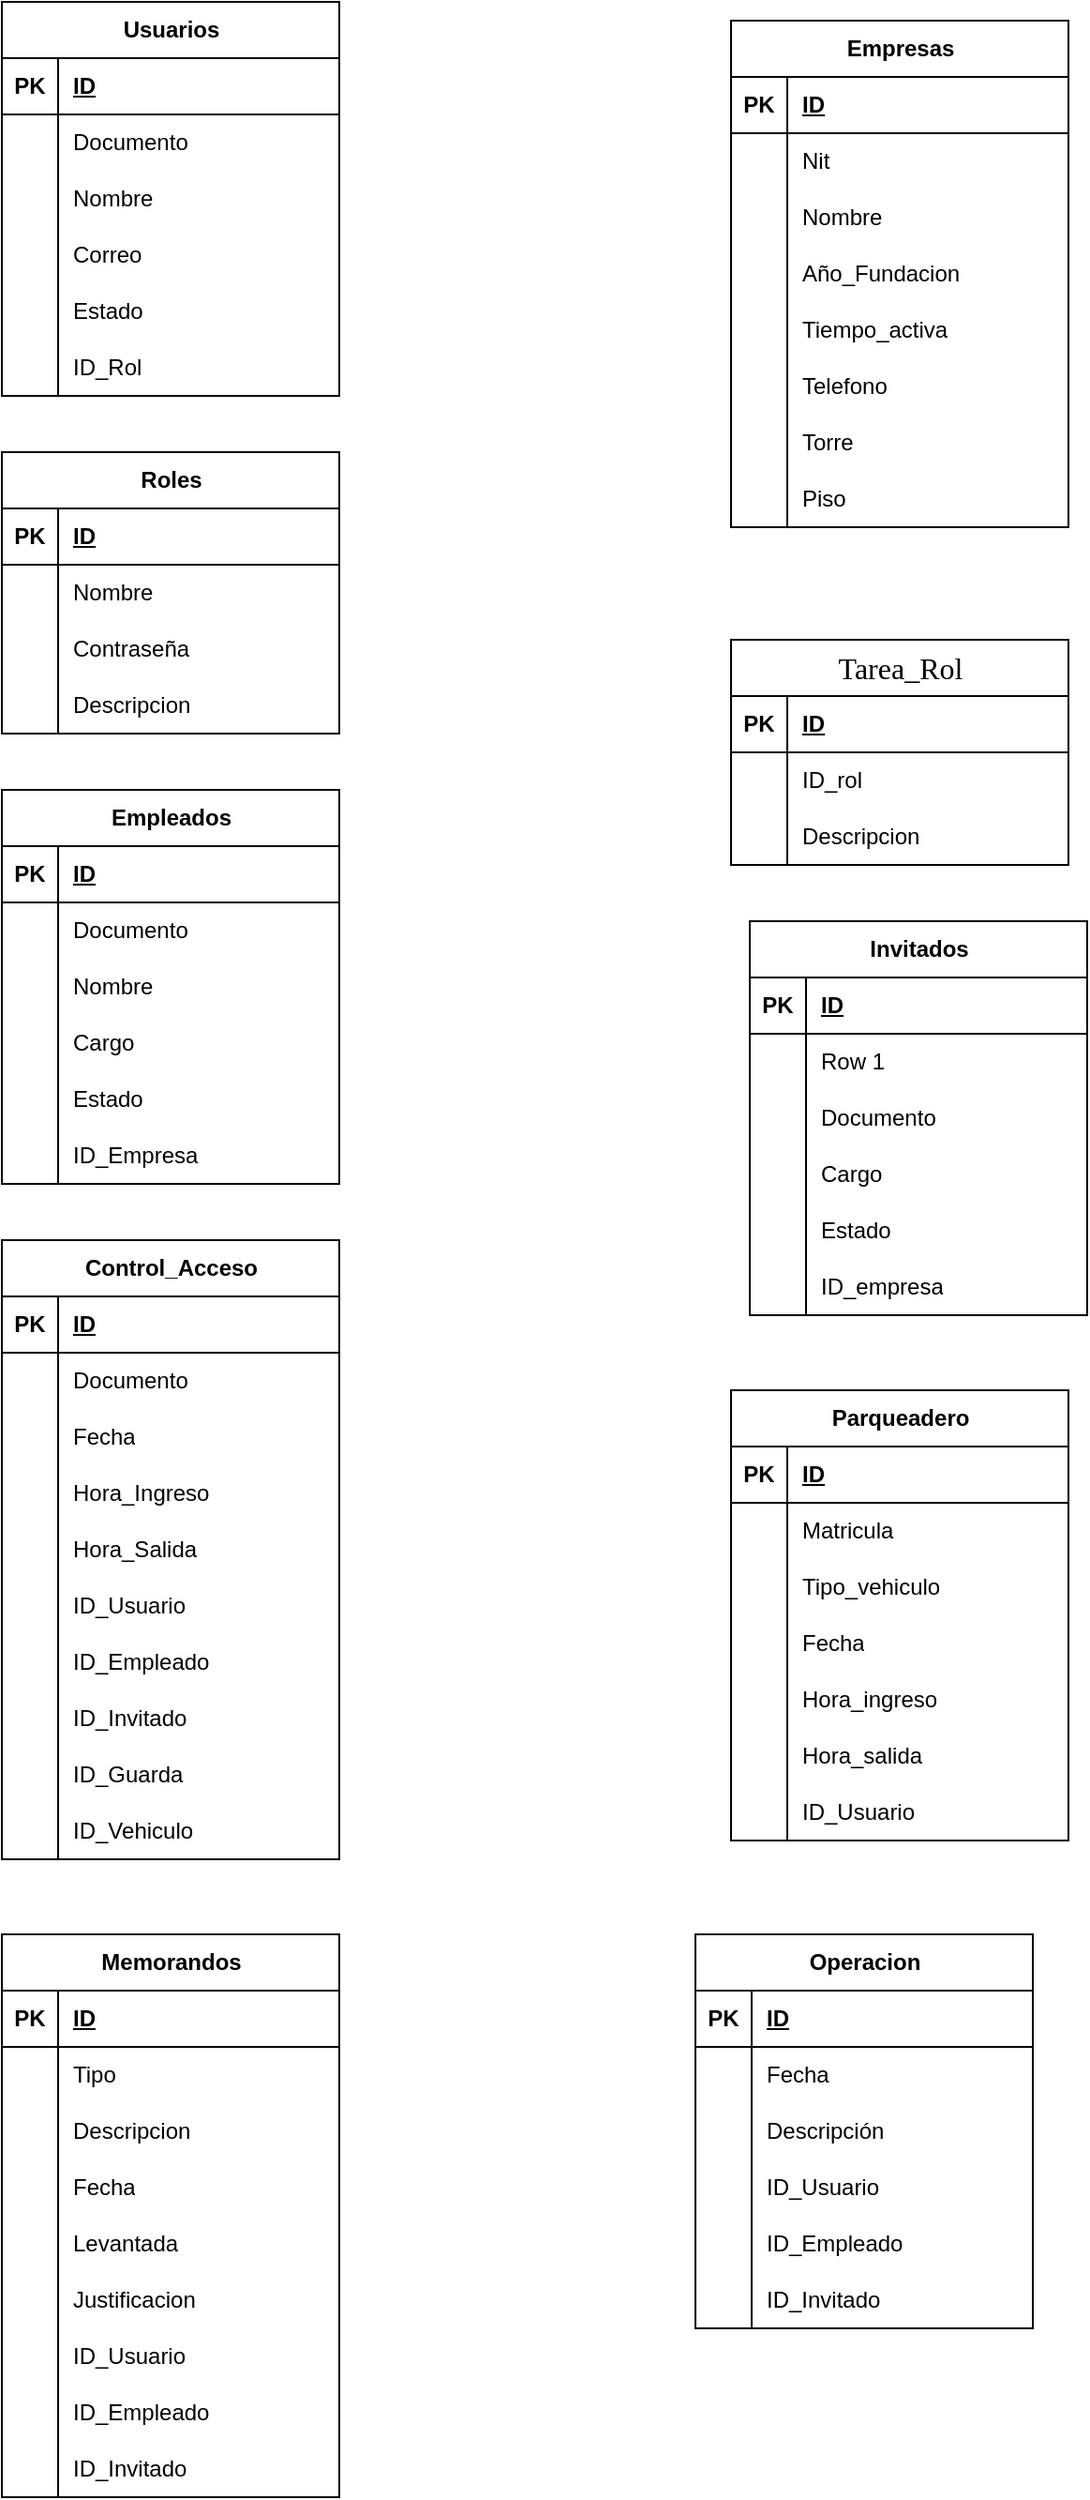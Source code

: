 <mxfile version="25.0.3">
  <diagram id="C5RBs43oDa-KdzZeNtuy" name="Page-1">
    <mxGraphModel dx="1221" dy="599" grid="1" gridSize="10" guides="1" tooltips="1" connect="1" arrows="1" fold="1" page="1" pageScale="1" pageWidth="827" pageHeight="1169" math="0" shadow="0">
      <root>
        <mxCell id="WIyWlLk6GJQsqaUBKTNV-0" />
        <mxCell id="WIyWlLk6GJQsqaUBKTNV-1" parent="WIyWlLk6GJQsqaUBKTNV-0" />
        <mxCell id="E-d71xHUibrTs-vqx1Qb-4" value="Usuarios" style="shape=table;startSize=30;container=1;collapsible=1;childLayout=tableLayout;fixedRows=1;rowLines=0;fontStyle=1;align=center;resizeLast=1;html=1;" parent="WIyWlLk6GJQsqaUBKTNV-1" vertex="1">
          <mxGeometry x="111" y="20" width="180" height="210" as="geometry">
            <mxRectangle x="110" y="100" width="90" height="30" as="alternateBounds" />
          </mxGeometry>
        </mxCell>
        <mxCell id="E-d71xHUibrTs-vqx1Qb-5" value="" style="shape=tableRow;horizontal=0;startSize=0;swimlaneHead=0;swimlaneBody=0;fillColor=none;collapsible=0;dropTarget=0;points=[[0,0.5],[1,0.5]];portConstraint=eastwest;top=0;left=0;right=0;bottom=1;" parent="E-d71xHUibrTs-vqx1Qb-4" vertex="1">
          <mxGeometry y="30" width="180" height="30" as="geometry" />
        </mxCell>
        <mxCell id="E-d71xHUibrTs-vqx1Qb-6" value="PK" style="shape=partialRectangle;connectable=0;fillColor=none;top=0;left=0;bottom=0;right=0;fontStyle=1;overflow=hidden;whiteSpace=wrap;html=1;" parent="E-d71xHUibrTs-vqx1Qb-5" vertex="1">
          <mxGeometry width="30" height="30" as="geometry">
            <mxRectangle width="30" height="30" as="alternateBounds" />
          </mxGeometry>
        </mxCell>
        <mxCell id="E-d71xHUibrTs-vqx1Qb-7" value="ID" style="shape=partialRectangle;connectable=0;fillColor=none;top=0;left=0;bottom=0;right=0;align=left;spacingLeft=6;fontStyle=5;overflow=hidden;whiteSpace=wrap;html=1;" parent="E-d71xHUibrTs-vqx1Qb-5" vertex="1">
          <mxGeometry x="30" width="150" height="30" as="geometry">
            <mxRectangle width="150" height="30" as="alternateBounds" />
          </mxGeometry>
        </mxCell>
        <mxCell id="E-d71xHUibrTs-vqx1Qb-8" value="" style="shape=tableRow;horizontal=0;startSize=0;swimlaneHead=0;swimlaneBody=0;fillColor=none;collapsible=0;dropTarget=0;points=[[0,0.5],[1,0.5]];portConstraint=eastwest;top=0;left=0;right=0;bottom=0;" parent="E-d71xHUibrTs-vqx1Qb-4" vertex="1">
          <mxGeometry y="60" width="180" height="30" as="geometry" />
        </mxCell>
        <mxCell id="E-d71xHUibrTs-vqx1Qb-9" value="" style="shape=partialRectangle;connectable=0;fillColor=none;top=0;left=0;bottom=0;right=0;editable=1;overflow=hidden;whiteSpace=wrap;html=1;" parent="E-d71xHUibrTs-vqx1Qb-8" vertex="1">
          <mxGeometry width="30" height="30" as="geometry">
            <mxRectangle width="30" height="30" as="alternateBounds" />
          </mxGeometry>
        </mxCell>
        <mxCell id="E-d71xHUibrTs-vqx1Qb-10" value="Documento" style="shape=partialRectangle;connectable=0;fillColor=none;top=0;left=0;bottom=0;right=0;align=left;spacingLeft=6;overflow=hidden;whiteSpace=wrap;html=1;" parent="E-d71xHUibrTs-vqx1Qb-8" vertex="1">
          <mxGeometry x="30" width="150" height="30" as="geometry">
            <mxRectangle width="150" height="30" as="alternateBounds" />
          </mxGeometry>
        </mxCell>
        <mxCell id="E-d71xHUibrTs-vqx1Qb-11" value="" style="shape=tableRow;horizontal=0;startSize=0;swimlaneHead=0;swimlaneBody=0;fillColor=none;collapsible=0;dropTarget=0;points=[[0,0.5],[1,0.5]];portConstraint=eastwest;top=0;left=0;right=0;bottom=0;" parent="E-d71xHUibrTs-vqx1Qb-4" vertex="1">
          <mxGeometry y="90" width="180" height="30" as="geometry" />
        </mxCell>
        <mxCell id="E-d71xHUibrTs-vqx1Qb-12" value="" style="shape=partialRectangle;connectable=0;fillColor=none;top=0;left=0;bottom=0;right=0;editable=1;overflow=hidden;whiteSpace=wrap;html=1;" parent="E-d71xHUibrTs-vqx1Qb-11" vertex="1">
          <mxGeometry width="30" height="30" as="geometry">
            <mxRectangle width="30" height="30" as="alternateBounds" />
          </mxGeometry>
        </mxCell>
        <mxCell id="E-d71xHUibrTs-vqx1Qb-13" value="Nombre" style="shape=partialRectangle;connectable=0;fillColor=none;top=0;left=0;bottom=0;right=0;align=left;spacingLeft=6;overflow=hidden;whiteSpace=wrap;html=1;" parent="E-d71xHUibrTs-vqx1Qb-11" vertex="1">
          <mxGeometry x="30" width="150" height="30" as="geometry">
            <mxRectangle width="150" height="30" as="alternateBounds" />
          </mxGeometry>
        </mxCell>
        <mxCell id="E-d71xHUibrTs-vqx1Qb-14" value="" style="shape=tableRow;horizontal=0;startSize=0;swimlaneHead=0;swimlaneBody=0;fillColor=none;collapsible=0;dropTarget=0;points=[[0,0.5],[1,0.5]];portConstraint=eastwest;top=0;left=0;right=0;bottom=0;" parent="E-d71xHUibrTs-vqx1Qb-4" vertex="1">
          <mxGeometry y="120" width="180" height="30" as="geometry" />
        </mxCell>
        <mxCell id="E-d71xHUibrTs-vqx1Qb-15" value="" style="shape=partialRectangle;connectable=0;fillColor=none;top=0;left=0;bottom=0;right=0;editable=1;overflow=hidden;whiteSpace=wrap;html=1;" parent="E-d71xHUibrTs-vqx1Qb-14" vertex="1">
          <mxGeometry width="30" height="30" as="geometry">
            <mxRectangle width="30" height="30" as="alternateBounds" />
          </mxGeometry>
        </mxCell>
        <mxCell id="E-d71xHUibrTs-vqx1Qb-16" value="&lt;div&gt;Correo&lt;/div&gt;" style="shape=partialRectangle;connectable=0;fillColor=none;top=0;left=0;bottom=0;right=0;align=left;spacingLeft=6;overflow=hidden;whiteSpace=wrap;html=1;" parent="E-d71xHUibrTs-vqx1Qb-14" vertex="1">
          <mxGeometry x="30" width="150" height="30" as="geometry">
            <mxRectangle width="150" height="30" as="alternateBounds" />
          </mxGeometry>
        </mxCell>
        <mxCell id="f2FR18hpS_Z_2pAfy3wa-3" value="" style="shape=tableRow;horizontal=0;startSize=0;swimlaneHead=0;swimlaneBody=0;fillColor=none;collapsible=0;dropTarget=0;points=[[0,0.5],[1,0.5]];portConstraint=eastwest;top=0;left=0;right=0;bottom=0;" parent="E-d71xHUibrTs-vqx1Qb-4" vertex="1">
          <mxGeometry y="150" width="180" height="30" as="geometry" />
        </mxCell>
        <mxCell id="f2FR18hpS_Z_2pAfy3wa-4" value="" style="shape=partialRectangle;connectable=0;fillColor=none;top=0;left=0;bottom=0;right=0;editable=1;overflow=hidden;whiteSpace=wrap;html=1;" parent="f2FR18hpS_Z_2pAfy3wa-3" vertex="1">
          <mxGeometry width="30" height="30" as="geometry">
            <mxRectangle width="30" height="30" as="alternateBounds" />
          </mxGeometry>
        </mxCell>
        <mxCell id="f2FR18hpS_Z_2pAfy3wa-5" value="&lt;div&gt;Estado&lt;/div&gt;" style="shape=partialRectangle;connectable=0;fillColor=none;top=0;left=0;bottom=0;right=0;align=left;spacingLeft=6;overflow=hidden;whiteSpace=wrap;html=1;" parent="f2FR18hpS_Z_2pAfy3wa-3" vertex="1">
          <mxGeometry x="30" width="150" height="30" as="geometry">
            <mxRectangle width="150" height="30" as="alternateBounds" />
          </mxGeometry>
        </mxCell>
        <mxCell id="f2FR18hpS_Z_2pAfy3wa-0" value="" style="shape=tableRow;horizontal=0;startSize=0;swimlaneHead=0;swimlaneBody=0;fillColor=none;collapsible=0;dropTarget=0;points=[[0,0.5],[1,0.5]];portConstraint=eastwest;top=0;left=0;right=0;bottom=0;" parent="E-d71xHUibrTs-vqx1Qb-4" vertex="1">
          <mxGeometry y="180" width="180" height="30" as="geometry" />
        </mxCell>
        <mxCell id="f2FR18hpS_Z_2pAfy3wa-1" value="" style="shape=partialRectangle;connectable=0;fillColor=none;top=0;left=0;bottom=0;right=0;editable=1;overflow=hidden;whiteSpace=wrap;html=1;" parent="f2FR18hpS_Z_2pAfy3wa-0" vertex="1">
          <mxGeometry width="30" height="30" as="geometry">
            <mxRectangle width="30" height="30" as="alternateBounds" />
          </mxGeometry>
        </mxCell>
        <mxCell id="f2FR18hpS_Z_2pAfy3wa-2" value="&lt;div&gt;ID_Rol&lt;/div&gt;" style="shape=partialRectangle;connectable=0;fillColor=none;top=0;left=0;bottom=0;right=0;align=left;spacingLeft=6;overflow=hidden;whiteSpace=wrap;html=1;" parent="f2FR18hpS_Z_2pAfy3wa-0" vertex="1">
          <mxGeometry x="30" width="150" height="30" as="geometry">
            <mxRectangle width="150" height="30" as="alternateBounds" />
          </mxGeometry>
        </mxCell>
        <mxCell id="5ylEo71J4TUH2Ryq3oXM-0" value="Empresas" style="shape=table;startSize=30;container=1;collapsible=1;childLayout=tableLayout;fixedRows=1;rowLines=0;fontStyle=1;align=center;resizeLast=1;html=1;" parent="WIyWlLk6GJQsqaUBKTNV-1" vertex="1">
          <mxGeometry x="500" y="30" width="180" height="270" as="geometry" />
        </mxCell>
        <mxCell id="5ylEo71J4TUH2Ryq3oXM-1" value="" style="shape=tableRow;horizontal=0;startSize=0;swimlaneHead=0;swimlaneBody=0;fillColor=none;collapsible=0;dropTarget=0;points=[[0,0.5],[1,0.5]];portConstraint=eastwest;top=0;left=0;right=0;bottom=1;" parent="5ylEo71J4TUH2Ryq3oXM-0" vertex="1">
          <mxGeometry y="30" width="180" height="30" as="geometry" />
        </mxCell>
        <mxCell id="5ylEo71J4TUH2Ryq3oXM-2" value="PK" style="shape=partialRectangle;connectable=0;fillColor=none;top=0;left=0;bottom=0;right=0;fontStyle=1;overflow=hidden;whiteSpace=wrap;html=1;" parent="5ylEo71J4TUH2Ryq3oXM-1" vertex="1">
          <mxGeometry width="30" height="30" as="geometry">
            <mxRectangle width="30" height="30" as="alternateBounds" />
          </mxGeometry>
        </mxCell>
        <mxCell id="5ylEo71J4TUH2Ryq3oXM-3" value="ID" style="shape=partialRectangle;connectable=0;fillColor=none;top=0;left=0;bottom=0;right=0;align=left;spacingLeft=6;fontStyle=5;overflow=hidden;whiteSpace=wrap;html=1;" parent="5ylEo71J4TUH2Ryq3oXM-1" vertex="1">
          <mxGeometry x="30" width="150" height="30" as="geometry">
            <mxRectangle width="150" height="30" as="alternateBounds" />
          </mxGeometry>
        </mxCell>
        <mxCell id="5ylEo71J4TUH2Ryq3oXM-4" value="" style="shape=tableRow;horizontal=0;startSize=0;swimlaneHead=0;swimlaneBody=0;fillColor=none;collapsible=0;dropTarget=0;points=[[0,0.5],[1,0.5]];portConstraint=eastwest;top=0;left=0;right=0;bottom=0;" parent="5ylEo71J4TUH2Ryq3oXM-0" vertex="1">
          <mxGeometry y="60" width="180" height="30" as="geometry" />
        </mxCell>
        <mxCell id="5ylEo71J4TUH2Ryq3oXM-5" value="" style="shape=partialRectangle;connectable=0;fillColor=none;top=0;left=0;bottom=0;right=0;editable=1;overflow=hidden;whiteSpace=wrap;html=1;" parent="5ylEo71J4TUH2Ryq3oXM-4" vertex="1">
          <mxGeometry width="30" height="30" as="geometry">
            <mxRectangle width="30" height="30" as="alternateBounds" />
          </mxGeometry>
        </mxCell>
        <mxCell id="5ylEo71J4TUH2Ryq3oXM-6" value="Nit" style="shape=partialRectangle;connectable=0;fillColor=none;top=0;left=0;bottom=0;right=0;align=left;spacingLeft=6;overflow=hidden;whiteSpace=wrap;html=1;" parent="5ylEo71J4TUH2Ryq3oXM-4" vertex="1">
          <mxGeometry x="30" width="150" height="30" as="geometry">
            <mxRectangle width="150" height="30" as="alternateBounds" />
          </mxGeometry>
        </mxCell>
        <mxCell id="5ylEo71J4TUH2Ryq3oXM-7" value="" style="shape=tableRow;horizontal=0;startSize=0;swimlaneHead=0;swimlaneBody=0;fillColor=none;collapsible=0;dropTarget=0;points=[[0,0.5],[1,0.5]];portConstraint=eastwest;top=0;left=0;right=0;bottom=0;" parent="5ylEo71J4TUH2Ryq3oXM-0" vertex="1">
          <mxGeometry y="90" width="180" height="30" as="geometry" />
        </mxCell>
        <mxCell id="5ylEo71J4TUH2Ryq3oXM-8" value="" style="shape=partialRectangle;connectable=0;fillColor=none;top=0;left=0;bottom=0;right=0;editable=1;overflow=hidden;whiteSpace=wrap;html=1;" parent="5ylEo71J4TUH2Ryq3oXM-7" vertex="1">
          <mxGeometry width="30" height="30" as="geometry">
            <mxRectangle width="30" height="30" as="alternateBounds" />
          </mxGeometry>
        </mxCell>
        <mxCell id="5ylEo71J4TUH2Ryq3oXM-9" value="Nombre" style="shape=partialRectangle;connectable=0;fillColor=none;top=0;left=0;bottom=0;right=0;align=left;spacingLeft=6;overflow=hidden;whiteSpace=wrap;html=1;" parent="5ylEo71J4TUH2Ryq3oXM-7" vertex="1">
          <mxGeometry x="30" width="150" height="30" as="geometry">
            <mxRectangle width="150" height="30" as="alternateBounds" />
          </mxGeometry>
        </mxCell>
        <mxCell id="5ylEo71J4TUH2Ryq3oXM-10" value="" style="shape=tableRow;horizontal=0;startSize=0;swimlaneHead=0;swimlaneBody=0;fillColor=none;collapsible=0;dropTarget=0;points=[[0,0.5],[1,0.5]];portConstraint=eastwest;top=0;left=0;right=0;bottom=0;" parent="5ylEo71J4TUH2Ryq3oXM-0" vertex="1">
          <mxGeometry y="120" width="180" height="30" as="geometry" />
        </mxCell>
        <mxCell id="5ylEo71J4TUH2Ryq3oXM-11" value="" style="shape=partialRectangle;connectable=0;fillColor=none;top=0;left=0;bottom=0;right=0;editable=1;overflow=hidden;whiteSpace=wrap;html=1;" parent="5ylEo71J4TUH2Ryq3oXM-10" vertex="1">
          <mxGeometry width="30" height="30" as="geometry">
            <mxRectangle width="30" height="30" as="alternateBounds" />
          </mxGeometry>
        </mxCell>
        <mxCell id="5ylEo71J4TUH2Ryq3oXM-12" value="Año_Fundacion" style="shape=partialRectangle;connectable=0;fillColor=none;top=0;left=0;bottom=0;right=0;align=left;spacingLeft=6;overflow=hidden;whiteSpace=wrap;html=1;" parent="5ylEo71J4TUH2Ryq3oXM-10" vertex="1">
          <mxGeometry x="30" width="150" height="30" as="geometry">
            <mxRectangle width="150" height="30" as="alternateBounds" />
          </mxGeometry>
        </mxCell>
        <mxCell id="e05pLs5Q1FCxszECF3S3-0" value="" style="shape=tableRow;horizontal=0;startSize=0;swimlaneHead=0;swimlaneBody=0;fillColor=none;collapsible=0;dropTarget=0;points=[[0,0.5],[1,0.5]];portConstraint=eastwest;top=0;left=0;right=0;bottom=0;" vertex="1" parent="5ylEo71J4TUH2Ryq3oXM-0">
          <mxGeometry y="150" width="180" height="30" as="geometry" />
        </mxCell>
        <mxCell id="e05pLs5Q1FCxszECF3S3-1" value="" style="shape=partialRectangle;connectable=0;fillColor=none;top=0;left=0;bottom=0;right=0;editable=1;overflow=hidden;whiteSpace=wrap;html=1;" vertex="1" parent="e05pLs5Q1FCxszECF3S3-0">
          <mxGeometry width="30" height="30" as="geometry">
            <mxRectangle width="30" height="30" as="alternateBounds" />
          </mxGeometry>
        </mxCell>
        <mxCell id="e05pLs5Q1FCxszECF3S3-2" value="Tiempo_activa" style="shape=partialRectangle;connectable=0;fillColor=none;top=0;left=0;bottom=0;right=0;align=left;spacingLeft=6;overflow=hidden;whiteSpace=wrap;html=1;" vertex="1" parent="e05pLs5Q1FCxszECF3S3-0">
          <mxGeometry x="30" width="150" height="30" as="geometry">
            <mxRectangle width="150" height="30" as="alternateBounds" />
          </mxGeometry>
        </mxCell>
        <mxCell id="e05pLs5Q1FCxszECF3S3-3" value="" style="shape=tableRow;horizontal=0;startSize=0;swimlaneHead=0;swimlaneBody=0;fillColor=none;collapsible=0;dropTarget=0;points=[[0,0.5],[1,0.5]];portConstraint=eastwest;top=0;left=0;right=0;bottom=0;" vertex="1" parent="5ylEo71J4TUH2Ryq3oXM-0">
          <mxGeometry y="180" width="180" height="30" as="geometry" />
        </mxCell>
        <mxCell id="e05pLs5Q1FCxszECF3S3-4" value="" style="shape=partialRectangle;connectable=0;fillColor=none;top=0;left=0;bottom=0;right=0;editable=1;overflow=hidden;whiteSpace=wrap;html=1;" vertex="1" parent="e05pLs5Q1FCxszECF3S3-3">
          <mxGeometry width="30" height="30" as="geometry">
            <mxRectangle width="30" height="30" as="alternateBounds" />
          </mxGeometry>
        </mxCell>
        <mxCell id="e05pLs5Q1FCxszECF3S3-5" value="Telefono" style="shape=partialRectangle;connectable=0;fillColor=none;top=0;left=0;bottom=0;right=0;align=left;spacingLeft=6;overflow=hidden;whiteSpace=wrap;html=1;" vertex="1" parent="e05pLs5Q1FCxszECF3S3-3">
          <mxGeometry x="30" width="150" height="30" as="geometry">
            <mxRectangle width="150" height="30" as="alternateBounds" />
          </mxGeometry>
        </mxCell>
        <mxCell id="e05pLs5Q1FCxszECF3S3-6" value="" style="shape=tableRow;horizontal=0;startSize=0;swimlaneHead=0;swimlaneBody=0;fillColor=none;collapsible=0;dropTarget=0;points=[[0,0.5],[1,0.5]];portConstraint=eastwest;top=0;left=0;right=0;bottom=0;" vertex="1" parent="5ylEo71J4TUH2Ryq3oXM-0">
          <mxGeometry y="210" width="180" height="30" as="geometry" />
        </mxCell>
        <mxCell id="e05pLs5Q1FCxszECF3S3-7" value="" style="shape=partialRectangle;connectable=0;fillColor=none;top=0;left=0;bottom=0;right=0;editable=1;overflow=hidden;whiteSpace=wrap;html=1;" vertex="1" parent="e05pLs5Q1FCxszECF3S3-6">
          <mxGeometry width="30" height="30" as="geometry">
            <mxRectangle width="30" height="30" as="alternateBounds" />
          </mxGeometry>
        </mxCell>
        <mxCell id="e05pLs5Q1FCxszECF3S3-8" value="Torre" style="shape=partialRectangle;connectable=0;fillColor=none;top=0;left=0;bottom=0;right=0;align=left;spacingLeft=6;overflow=hidden;whiteSpace=wrap;html=1;" vertex="1" parent="e05pLs5Q1FCxszECF3S3-6">
          <mxGeometry x="30" width="150" height="30" as="geometry">
            <mxRectangle width="150" height="30" as="alternateBounds" />
          </mxGeometry>
        </mxCell>
        <mxCell id="e05pLs5Q1FCxszECF3S3-9" value="" style="shape=tableRow;horizontal=0;startSize=0;swimlaneHead=0;swimlaneBody=0;fillColor=none;collapsible=0;dropTarget=0;points=[[0,0.5],[1,0.5]];portConstraint=eastwest;top=0;left=0;right=0;bottom=0;" vertex="1" parent="5ylEo71J4TUH2Ryq3oXM-0">
          <mxGeometry y="240" width="180" height="30" as="geometry" />
        </mxCell>
        <mxCell id="e05pLs5Q1FCxszECF3S3-10" value="" style="shape=partialRectangle;connectable=0;fillColor=none;top=0;left=0;bottom=0;right=0;editable=1;overflow=hidden;whiteSpace=wrap;html=1;" vertex="1" parent="e05pLs5Q1FCxszECF3S3-9">
          <mxGeometry width="30" height="30" as="geometry">
            <mxRectangle width="30" height="30" as="alternateBounds" />
          </mxGeometry>
        </mxCell>
        <mxCell id="e05pLs5Q1FCxszECF3S3-11" value="Piso" style="shape=partialRectangle;connectable=0;fillColor=none;top=0;left=0;bottom=0;right=0;align=left;spacingLeft=6;overflow=hidden;whiteSpace=wrap;html=1;" vertex="1" parent="e05pLs5Q1FCxszECF3S3-9">
          <mxGeometry x="30" width="150" height="30" as="geometry">
            <mxRectangle width="150" height="30" as="alternateBounds" />
          </mxGeometry>
        </mxCell>
        <mxCell id="f2FR18hpS_Z_2pAfy3wa-6" value="Roles" style="shape=table;startSize=30;container=1;collapsible=1;childLayout=tableLayout;fixedRows=1;rowLines=0;fontStyle=1;align=center;resizeLast=1;html=1;" parent="WIyWlLk6GJQsqaUBKTNV-1" vertex="1">
          <mxGeometry x="111" y="260" width="180" height="150" as="geometry">
            <mxRectangle x="110" y="100" width="90" height="30" as="alternateBounds" />
          </mxGeometry>
        </mxCell>
        <mxCell id="f2FR18hpS_Z_2pAfy3wa-7" value="" style="shape=tableRow;horizontal=0;startSize=0;swimlaneHead=0;swimlaneBody=0;fillColor=none;collapsible=0;dropTarget=0;points=[[0,0.5],[1,0.5]];portConstraint=eastwest;top=0;left=0;right=0;bottom=1;" parent="f2FR18hpS_Z_2pAfy3wa-6" vertex="1">
          <mxGeometry y="30" width="180" height="30" as="geometry" />
        </mxCell>
        <mxCell id="f2FR18hpS_Z_2pAfy3wa-8" value="PK" style="shape=partialRectangle;connectable=0;fillColor=none;top=0;left=0;bottom=0;right=0;fontStyle=1;overflow=hidden;whiteSpace=wrap;html=1;" parent="f2FR18hpS_Z_2pAfy3wa-7" vertex="1">
          <mxGeometry width="30" height="30" as="geometry">
            <mxRectangle width="30" height="30" as="alternateBounds" />
          </mxGeometry>
        </mxCell>
        <mxCell id="f2FR18hpS_Z_2pAfy3wa-9" value="ID" style="shape=partialRectangle;connectable=0;fillColor=none;top=0;left=0;bottom=0;right=0;align=left;spacingLeft=6;fontStyle=5;overflow=hidden;whiteSpace=wrap;html=1;" parent="f2FR18hpS_Z_2pAfy3wa-7" vertex="1">
          <mxGeometry x="30" width="150" height="30" as="geometry">
            <mxRectangle width="150" height="30" as="alternateBounds" />
          </mxGeometry>
        </mxCell>
        <mxCell id="f2FR18hpS_Z_2pAfy3wa-10" value="" style="shape=tableRow;horizontal=0;startSize=0;swimlaneHead=0;swimlaneBody=0;fillColor=none;collapsible=0;dropTarget=0;points=[[0,0.5],[1,0.5]];portConstraint=eastwest;top=0;left=0;right=0;bottom=0;" parent="f2FR18hpS_Z_2pAfy3wa-6" vertex="1">
          <mxGeometry y="60" width="180" height="30" as="geometry" />
        </mxCell>
        <mxCell id="f2FR18hpS_Z_2pAfy3wa-11" value="" style="shape=partialRectangle;connectable=0;fillColor=none;top=0;left=0;bottom=0;right=0;editable=1;overflow=hidden;whiteSpace=wrap;html=1;" parent="f2FR18hpS_Z_2pAfy3wa-10" vertex="1">
          <mxGeometry width="30" height="30" as="geometry">
            <mxRectangle width="30" height="30" as="alternateBounds" />
          </mxGeometry>
        </mxCell>
        <mxCell id="f2FR18hpS_Z_2pAfy3wa-12" value="Nombre" style="shape=partialRectangle;connectable=0;fillColor=none;top=0;left=0;bottom=0;right=0;align=left;spacingLeft=6;overflow=hidden;whiteSpace=wrap;html=1;" parent="f2FR18hpS_Z_2pAfy3wa-10" vertex="1">
          <mxGeometry x="30" width="150" height="30" as="geometry">
            <mxRectangle width="150" height="30" as="alternateBounds" />
          </mxGeometry>
        </mxCell>
        <mxCell id="f2FR18hpS_Z_2pAfy3wa-13" value="" style="shape=tableRow;horizontal=0;startSize=0;swimlaneHead=0;swimlaneBody=0;fillColor=none;collapsible=0;dropTarget=0;points=[[0,0.5],[1,0.5]];portConstraint=eastwest;top=0;left=0;right=0;bottom=0;" parent="f2FR18hpS_Z_2pAfy3wa-6" vertex="1">
          <mxGeometry y="90" width="180" height="30" as="geometry" />
        </mxCell>
        <mxCell id="f2FR18hpS_Z_2pAfy3wa-14" value="" style="shape=partialRectangle;connectable=0;fillColor=none;top=0;left=0;bottom=0;right=0;editable=1;overflow=hidden;whiteSpace=wrap;html=1;" parent="f2FR18hpS_Z_2pAfy3wa-13" vertex="1">
          <mxGeometry width="30" height="30" as="geometry">
            <mxRectangle width="30" height="30" as="alternateBounds" />
          </mxGeometry>
        </mxCell>
        <mxCell id="f2FR18hpS_Z_2pAfy3wa-15" value="Contraseña" style="shape=partialRectangle;connectable=0;fillColor=none;top=0;left=0;bottom=0;right=0;align=left;spacingLeft=6;overflow=hidden;whiteSpace=wrap;html=1;" parent="f2FR18hpS_Z_2pAfy3wa-13" vertex="1">
          <mxGeometry x="30" width="150" height="30" as="geometry">
            <mxRectangle width="150" height="30" as="alternateBounds" />
          </mxGeometry>
        </mxCell>
        <mxCell id="f2FR18hpS_Z_2pAfy3wa-16" value="" style="shape=tableRow;horizontal=0;startSize=0;swimlaneHead=0;swimlaneBody=0;fillColor=none;collapsible=0;dropTarget=0;points=[[0,0.5],[1,0.5]];portConstraint=eastwest;top=0;left=0;right=0;bottom=0;" parent="f2FR18hpS_Z_2pAfy3wa-6" vertex="1">
          <mxGeometry y="120" width="180" height="30" as="geometry" />
        </mxCell>
        <mxCell id="f2FR18hpS_Z_2pAfy3wa-17" value="" style="shape=partialRectangle;connectable=0;fillColor=none;top=0;left=0;bottom=0;right=0;editable=1;overflow=hidden;whiteSpace=wrap;html=1;" parent="f2FR18hpS_Z_2pAfy3wa-16" vertex="1">
          <mxGeometry width="30" height="30" as="geometry">
            <mxRectangle width="30" height="30" as="alternateBounds" />
          </mxGeometry>
        </mxCell>
        <mxCell id="f2FR18hpS_Z_2pAfy3wa-18" value="&lt;div&gt;Descripcion&lt;/div&gt;" style="shape=partialRectangle;connectable=0;fillColor=none;top=0;left=0;bottom=0;right=0;align=left;spacingLeft=6;overflow=hidden;whiteSpace=wrap;html=1;" parent="f2FR18hpS_Z_2pAfy3wa-16" vertex="1">
          <mxGeometry x="30" width="150" height="30" as="geometry">
            <mxRectangle width="150" height="30" as="alternateBounds" />
          </mxGeometry>
        </mxCell>
        <mxCell id="f2FR18hpS_Z_2pAfy3wa-25" value="Empleados" style="shape=table;startSize=30;container=1;collapsible=1;childLayout=tableLayout;fixedRows=1;rowLines=0;fontStyle=1;align=center;resizeLast=1;html=1;" parent="WIyWlLk6GJQsqaUBKTNV-1" vertex="1">
          <mxGeometry x="111" y="440" width="180" height="210" as="geometry">
            <mxRectangle x="110" y="100" width="90" height="30" as="alternateBounds" />
          </mxGeometry>
        </mxCell>
        <mxCell id="f2FR18hpS_Z_2pAfy3wa-26" value="" style="shape=tableRow;horizontal=0;startSize=0;swimlaneHead=0;swimlaneBody=0;fillColor=none;collapsible=0;dropTarget=0;points=[[0,0.5],[1,0.5]];portConstraint=eastwest;top=0;left=0;right=0;bottom=1;" parent="f2FR18hpS_Z_2pAfy3wa-25" vertex="1">
          <mxGeometry y="30" width="180" height="30" as="geometry" />
        </mxCell>
        <mxCell id="f2FR18hpS_Z_2pAfy3wa-27" value="PK" style="shape=partialRectangle;connectable=0;fillColor=none;top=0;left=0;bottom=0;right=0;fontStyle=1;overflow=hidden;whiteSpace=wrap;html=1;" parent="f2FR18hpS_Z_2pAfy3wa-26" vertex="1">
          <mxGeometry width="30" height="30" as="geometry">
            <mxRectangle width="30" height="30" as="alternateBounds" />
          </mxGeometry>
        </mxCell>
        <mxCell id="f2FR18hpS_Z_2pAfy3wa-28" value="ID" style="shape=partialRectangle;connectable=0;fillColor=none;top=0;left=0;bottom=0;right=0;align=left;spacingLeft=6;fontStyle=5;overflow=hidden;whiteSpace=wrap;html=1;" parent="f2FR18hpS_Z_2pAfy3wa-26" vertex="1">
          <mxGeometry x="30" width="150" height="30" as="geometry">
            <mxRectangle width="150" height="30" as="alternateBounds" />
          </mxGeometry>
        </mxCell>
        <mxCell id="f2FR18hpS_Z_2pAfy3wa-29" value="" style="shape=tableRow;horizontal=0;startSize=0;swimlaneHead=0;swimlaneBody=0;fillColor=none;collapsible=0;dropTarget=0;points=[[0,0.5],[1,0.5]];portConstraint=eastwest;top=0;left=0;right=0;bottom=0;" parent="f2FR18hpS_Z_2pAfy3wa-25" vertex="1">
          <mxGeometry y="60" width="180" height="30" as="geometry" />
        </mxCell>
        <mxCell id="f2FR18hpS_Z_2pAfy3wa-30" value="" style="shape=partialRectangle;connectable=0;fillColor=none;top=0;left=0;bottom=0;right=0;editable=1;overflow=hidden;whiteSpace=wrap;html=1;" parent="f2FR18hpS_Z_2pAfy3wa-29" vertex="1">
          <mxGeometry width="30" height="30" as="geometry">
            <mxRectangle width="30" height="30" as="alternateBounds" />
          </mxGeometry>
        </mxCell>
        <mxCell id="f2FR18hpS_Z_2pAfy3wa-31" value="Documento" style="shape=partialRectangle;connectable=0;fillColor=none;top=0;left=0;bottom=0;right=0;align=left;spacingLeft=6;overflow=hidden;whiteSpace=wrap;html=1;" parent="f2FR18hpS_Z_2pAfy3wa-29" vertex="1">
          <mxGeometry x="30" width="150" height="30" as="geometry">
            <mxRectangle width="150" height="30" as="alternateBounds" />
          </mxGeometry>
        </mxCell>
        <mxCell id="f2FR18hpS_Z_2pAfy3wa-32" value="" style="shape=tableRow;horizontal=0;startSize=0;swimlaneHead=0;swimlaneBody=0;fillColor=none;collapsible=0;dropTarget=0;points=[[0,0.5],[1,0.5]];portConstraint=eastwest;top=0;left=0;right=0;bottom=0;" parent="f2FR18hpS_Z_2pAfy3wa-25" vertex="1">
          <mxGeometry y="90" width="180" height="30" as="geometry" />
        </mxCell>
        <mxCell id="f2FR18hpS_Z_2pAfy3wa-33" value="" style="shape=partialRectangle;connectable=0;fillColor=none;top=0;left=0;bottom=0;right=0;editable=1;overflow=hidden;whiteSpace=wrap;html=1;" parent="f2FR18hpS_Z_2pAfy3wa-32" vertex="1">
          <mxGeometry width="30" height="30" as="geometry">
            <mxRectangle width="30" height="30" as="alternateBounds" />
          </mxGeometry>
        </mxCell>
        <mxCell id="f2FR18hpS_Z_2pAfy3wa-34" value="Nombre" style="shape=partialRectangle;connectable=0;fillColor=none;top=0;left=0;bottom=0;right=0;align=left;spacingLeft=6;overflow=hidden;whiteSpace=wrap;html=1;" parent="f2FR18hpS_Z_2pAfy3wa-32" vertex="1">
          <mxGeometry x="30" width="150" height="30" as="geometry">
            <mxRectangle width="150" height="30" as="alternateBounds" />
          </mxGeometry>
        </mxCell>
        <mxCell id="f2FR18hpS_Z_2pAfy3wa-35" value="" style="shape=tableRow;horizontal=0;startSize=0;swimlaneHead=0;swimlaneBody=0;fillColor=none;collapsible=0;dropTarget=0;points=[[0,0.5],[1,0.5]];portConstraint=eastwest;top=0;left=0;right=0;bottom=0;" parent="f2FR18hpS_Z_2pAfy3wa-25" vertex="1">
          <mxGeometry y="120" width="180" height="30" as="geometry" />
        </mxCell>
        <mxCell id="f2FR18hpS_Z_2pAfy3wa-36" value="" style="shape=partialRectangle;connectable=0;fillColor=none;top=0;left=0;bottom=0;right=0;editable=1;overflow=hidden;whiteSpace=wrap;html=1;" parent="f2FR18hpS_Z_2pAfy3wa-35" vertex="1">
          <mxGeometry width="30" height="30" as="geometry">
            <mxRectangle width="30" height="30" as="alternateBounds" />
          </mxGeometry>
        </mxCell>
        <mxCell id="f2FR18hpS_Z_2pAfy3wa-37" value="&lt;div&gt;Cargo&lt;/div&gt;" style="shape=partialRectangle;connectable=0;fillColor=none;top=0;left=0;bottom=0;right=0;align=left;spacingLeft=6;overflow=hidden;whiteSpace=wrap;html=1;" parent="f2FR18hpS_Z_2pAfy3wa-35" vertex="1">
          <mxGeometry x="30" width="150" height="30" as="geometry">
            <mxRectangle width="150" height="30" as="alternateBounds" />
          </mxGeometry>
        </mxCell>
        <mxCell id="f2FR18hpS_Z_2pAfy3wa-38" value="" style="shape=tableRow;horizontal=0;startSize=0;swimlaneHead=0;swimlaneBody=0;fillColor=none;collapsible=0;dropTarget=0;points=[[0,0.5],[1,0.5]];portConstraint=eastwest;top=0;left=0;right=0;bottom=0;" parent="f2FR18hpS_Z_2pAfy3wa-25" vertex="1">
          <mxGeometry y="150" width="180" height="30" as="geometry" />
        </mxCell>
        <mxCell id="f2FR18hpS_Z_2pAfy3wa-39" value="" style="shape=partialRectangle;connectable=0;fillColor=none;top=0;left=0;bottom=0;right=0;editable=1;overflow=hidden;whiteSpace=wrap;html=1;" parent="f2FR18hpS_Z_2pAfy3wa-38" vertex="1">
          <mxGeometry width="30" height="30" as="geometry">
            <mxRectangle width="30" height="30" as="alternateBounds" />
          </mxGeometry>
        </mxCell>
        <mxCell id="f2FR18hpS_Z_2pAfy3wa-40" value="&lt;div&gt;Estado&lt;/div&gt;" style="shape=partialRectangle;connectable=0;fillColor=none;top=0;left=0;bottom=0;right=0;align=left;spacingLeft=6;overflow=hidden;whiteSpace=wrap;html=1;" parent="f2FR18hpS_Z_2pAfy3wa-38" vertex="1">
          <mxGeometry x="30" width="150" height="30" as="geometry">
            <mxRectangle width="150" height="30" as="alternateBounds" />
          </mxGeometry>
        </mxCell>
        <mxCell id="f2FR18hpS_Z_2pAfy3wa-41" value="" style="shape=tableRow;horizontal=0;startSize=0;swimlaneHead=0;swimlaneBody=0;fillColor=none;collapsible=0;dropTarget=0;points=[[0,0.5],[1,0.5]];portConstraint=eastwest;top=0;left=0;right=0;bottom=0;" parent="f2FR18hpS_Z_2pAfy3wa-25" vertex="1">
          <mxGeometry y="180" width="180" height="30" as="geometry" />
        </mxCell>
        <mxCell id="f2FR18hpS_Z_2pAfy3wa-42" value="" style="shape=partialRectangle;connectable=0;fillColor=none;top=0;left=0;bottom=0;right=0;editable=1;overflow=hidden;whiteSpace=wrap;html=1;" parent="f2FR18hpS_Z_2pAfy3wa-41" vertex="1">
          <mxGeometry width="30" height="30" as="geometry">
            <mxRectangle width="30" height="30" as="alternateBounds" />
          </mxGeometry>
        </mxCell>
        <mxCell id="f2FR18hpS_Z_2pAfy3wa-43" value="&lt;div&gt;ID_Empresa&lt;/div&gt;" style="shape=partialRectangle;connectable=0;fillColor=none;top=0;left=0;bottom=0;right=0;align=left;spacingLeft=6;overflow=hidden;whiteSpace=wrap;html=1;" parent="f2FR18hpS_Z_2pAfy3wa-41" vertex="1">
          <mxGeometry x="30" width="150" height="30" as="geometry">
            <mxRectangle width="150" height="30" as="alternateBounds" />
          </mxGeometry>
        </mxCell>
        <mxCell id="f2FR18hpS_Z_2pAfy3wa-44" value="Control_Acceso" style="shape=table;startSize=30;container=1;collapsible=1;childLayout=tableLayout;fixedRows=1;rowLines=0;fontStyle=1;align=center;resizeLast=1;html=1;" parent="WIyWlLk6GJQsqaUBKTNV-1" vertex="1">
          <mxGeometry x="111" y="680" width="180" height="330" as="geometry">
            <mxRectangle x="110" y="100" width="90" height="30" as="alternateBounds" />
          </mxGeometry>
        </mxCell>
        <mxCell id="f2FR18hpS_Z_2pAfy3wa-45" value="" style="shape=tableRow;horizontal=0;startSize=0;swimlaneHead=0;swimlaneBody=0;fillColor=none;collapsible=0;dropTarget=0;points=[[0,0.5],[1,0.5]];portConstraint=eastwest;top=0;left=0;right=0;bottom=1;" parent="f2FR18hpS_Z_2pAfy3wa-44" vertex="1">
          <mxGeometry y="30" width="180" height="30" as="geometry" />
        </mxCell>
        <mxCell id="f2FR18hpS_Z_2pAfy3wa-46" value="PK" style="shape=partialRectangle;connectable=0;fillColor=none;top=0;left=0;bottom=0;right=0;fontStyle=1;overflow=hidden;whiteSpace=wrap;html=1;" parent="f2FR18hpS_Z_2pAfy3wa-45" vertex="1">
          <mxGeometry width="30" height="30" as="geometry">
            <mxRectangle width="30" height="30" as="alternateBounds" />
          </mxGeometry>
        </mxCell>
        <mxCell id="f2FR18hpS_Z_2pAfy3wa-47" value="ID" style="shape=partialRectangle;connectable=0;fillColor=none;top=0;left=0;bottom=0;right=0;align=left;spacingLeft=6;fontStyle=5;overflow=hidden;whiteSpace=wrap;html=1;" parent="f2FR18hpS_Z_2pAfy3wa-45" vertex="1">
          <mxGeometry x="30" width="150" height="30" as="geometry">
            <mxRectangle width="150" height="30" as="alternateBounds" />
          </mxGeometry>
        </mxCell>
        <mxCell id="f2FR18hpS_Z_2pAfy3wa-48" value="" style="shape=tableRow;horizontal=0;startSize=0;swimlaneHead=0;swimlaneBody=0;fillColor=none;collapsible=0;dropTarget=0;points=[[0,0.5],[1,0.5]];portConstraint=eastwest;top=0;left=0;right=0;bottom=0;" parent="f2FR18hpS_Z_2pAfy3wa-44" vertex="1">
          <mxGeometry y="60" width="180" height="30" as="geometry" />
        </mxCell>
        <mxCell id="f2FR18hpS_Z_2pAfy3wa-49" value="" style="shape=partialRectangle;connectable=0;fillColor=none;top=0;left=0;bottom=0;right=0;editable=1;overflow=hidden;whiteSpace=wrap;html=1;" parent="f2FR18hpS_Z_2pAfy3wa-48" vertex="1">
          <mxGeometry width="30" height="30" as="geometry">
            <mxRectangle width="30" height="30" as="alternateBounds" />
          </mxGeometry>
        </mxCell>
        <mxCell id="f2FR18hpS_Z_2pAfy3wa-50" value="Documento" style="shape=partialRectangle;connectable=0;fillColor=none;top=0;left=0;bottom=0;right=0;align=left;spacingLeft=6;overflow=hidden;whiteSpace=wrap;html=1;" parent="f2FR18hpS_Z_2pAfy3wa-48" vertex="1">
          <mxGeometry x="30" width="150" height="30" as="geometry">
            <mxRectangle width="150" height="30" as="alternateBounds" />
          </mxGeometry>
        </mxCell>
        <mxCell id="f2FR18hpS_Z_2pAfy3wa-51" value="" style="shape=tableRow;horizontal=0;startSize=0;swimlaneHead=0;swimlaneBody=0;fillColor=none;collapsible=0;dropTarget=0;points=[[0,0.5],[1,0.5]];portConstraint=eastwest;top=0;left=0;right=0;bottom=0;" parent="f2FR18hpS_Z_2pAfy3wa-44" vertex="1">
          <mxGeometry y="90" width="180" height="30" as="geometry" />
        </mxCell>
        <mxCell id="f2FR18hpS_Z_2pAfy3wa-52" value="" style="shape=partialRectangle;connectable=0;fillColor=none;top=0;left=0;bottom=0;right=0;editable=1;overflow=hidden;whiteSpace=wrap;html=1;" parent="f2FR18hpS_Z_2pAfy3wa-51" vertex="1">
          <mxGeometry width="30" height="30" as="geometry">
            <mxRectangle width="30" height="30" as="alternateBounds" />
          </mxGeometry>
        </mxCell>
        <mxCell id="f2FR18hpS_Z_2pAfy3wa-53" value="Fecha" style="shape=partialRectangle;connectable=0;fillColor=none;top=0;left=0;bottom=0;right=0;align=left;spacingLeft=6;overflow=hidden;whiteSpace=wrap;html=1;" parent="f2FR18hpS_Z_2pAfy3wa-51" vertex="1">
          <mxGeometry x="30" width="150" height="30" as="geometry">
            <mxRectangle width="150" height="30" as="alternateBounds" />
          </mxGeometry>
        </mxCell>
        <mxCell id="f2FR18hpS_Z_2pAfy3wa-54" value="" style="shape=tableRow;horizontal=0;startSize=0;swimlaneHead=0;swimlaneBody=0;fillColor=none;collapsible=0;dropTarget=0;points=[[0,0.5],[1,0.5]];portConstraint=eastwest;top=0;left=0;right=0;bottom=0;" parent="f2FR18hpS_Z_2pAfy3wa-44" vertex="1">
          <mxGeometry y="120" width="180" height="30" as="geometry" />
        </mxCell>
        <mxCell id="f2FR18hpS_Z_2pAfy3wa-55" value="" style="shape=partialRectangle;connectable=0;fillColor=none;top=0;left=0;bottom=0;right=0;editable=1;overflow=hidden;whiteSpace=wrap;html=1;" parent="f2FR18hpS_Z_2pAfy3wa-54" vertex="1">
          <mxGeometry width="30" height="30" as="geometry">
            <mxRectangle width="30" height="30" as="alternateBounds" />
          </mxGeometry>
        </mxCell>
        <mxCell id="f2FR18hpS_Z_2pAfy3wa-56" value="&lt;div&gt;Hora_Ingreso&lt;/div&gt;" style="shape=partialRectangle;connectable=0;fillColor=none;top=0;left=0;bottom=0;right=0;align=left;spacingLeft=6;overflow=hidden;whiteSpace=wrap;html=1;" parent="f2FR18hpS_Z_2pAfy3wa-54" vertex="1">
          <mxGeometry x="30" width="150" height="30" as="geometry">
            <mxRectangle width="150" height="30" as="alternateBounds" />
          </mxGeometry>
        </mxCell>
        <mxCell id="f2FR18hpS_Z_2pAfy3wa-57" value="" style="shape=tableRow;horizontal=0;startSize=0;swimlaneHead=0;swimlaneBody=0;fillColor=none;collapsible=0;dropTarget=0;points=[[0,0.5],[1,0.5]];portConstraint=eastwest;top=0;left=0;right=0;bottom=0;" parent="f2FR18hpS_Z_2pAfy3wa-44" vertex="1">
          <mxGeometry y="150" width="180" height="30" as="geometry" />
        </mxCell>
        <mxCell id="f2FR18hpS_Z_2pAfy3wa-58" value="" style="shape=partialRectangle;connectable=0;fillColor=none;top=0;left=0;bottom=0;right=0;editable=1;overflow=hidden;whiteSpace=wrap;html=1;" parent="f2FR18hpS_Z_2pAfy3wa-57" vertex="1">
          <mxGeometry width="30" height="30" as="geometry">
            <mxRectangle width="30" height="30" as="alternateBounds" />
          </mxGeometry>
        </mxCell>
        <mxCell id="f2FR18hpS_Z_2pAfy3wa-59" value="&lt;div&gt;Hora_Salida&lt;/div&gt;" style="shape=partialRectangle;connectable=0;fillColor=none;top=0;left=0;bottom=0;right=0;align=left;spacingLeft=6;overflow=hidden;whiteSpace=wrap;html=1;" parent="f2FR18hpS_Z_2pAfy3wa-57" vertex="1">
          <mxGeometry x="30" width="150" height="30" as="geometry">
            <mxRectangle width="150" height="30" as="alternateBounds" />
          </mxGeometry>
        </mxCell>
        <mxCell id="f2FR18hpS_Z_2pAfy3wa-60" value="" style="shape=tableRow;horizontal=0;startSize=0;swimlaneHead=0;swimlaneBody=0;fillColor=none;collapsible=0;dropTarget=0;points=[[0,0.5],[1,0.5]];portConstraint=eastwest;top=0;left=0;right=0;bottom=0;" parent="f2FR18hpS_Z_2pAfy3wa-44" vertex="1">
          <mxGeometry y="180" width="180" height="30" as="geometry" />
        </mxCell>
        <mxCell id="f2FR18hpS_Z_2pAfy3wa-61" value="" style="shape=partialRectangle;connectable=0;fillColor=none;top=0;left=0;bottom=0;right=0;editable=1;overflow=hidden;whiteSpace=wrap;html=1;" parent="f2FR18hpS_Z_2pAfy3wa-60" vertex="1">
          <mxGeometry width="30" height="30" as="geometry">
            <mxRectangle width="30" height="30" as="alternateBounds" />
          </mxGeometry>
        </mxCell>
        <mxCell id="f2FR18hpS_Z_2pAfy3wa-62" value="&lt;div&gt;ID_Usuario&lt;/div&gt;" style="shape=partialRectangle;connectable=0;fillColor=none;top=0;left=0;bottom=0;right=0;align=left;spacingLeft=6;overflow=hidden;whiteSpace=wrap;html=1;" parent="f2FR18hpS_Z_2pAfy3wa-60" vertex="1">
          <mxGeometry x="30" width="150" height="30" as="geometry">
            <mxRectangle width="150" height="30" as="alternateBounds" />
          </mxGeometry>
        </mxCell>
        <mxCell id="f2FR18hpS_Z_2pAfy3wa-63" value="" style="shape=tableRow;horizontal=0;startSize=0;swimlaneHead=0;swimlaneBody=0;fillColor=none;collapsible=0;dropTarget=0;points=[[0,0.5],[1,0.5]];portConstraint=eastwest;top=0;left=0;right=0;bottom=0;" parent="f2FR18hpS_Z_2pAfy3wa-44" vertex="1">
          <mxGeometry y="210" width="180" height="30" as="geometry" />
        </mxCell>
        <mxCell id="f2FR18hpS_Z_2pAfy3wa-64" value="" style="shape=partialRectangle;connectable=0;fillColor=none;top=0;left=0;bottom=0;right=0;editable=1;overflow=hidden;whiteSpace=wrap;html=1;" parent="f2FR18hpS_Z_2pAfy3wa-63" vertex="1">
          <mxGeometry width="30" height="30" as="geometry">
            <mxRectangle width="30" height="30" as="alternateBounds" />
          </mxGeometry>
        </mxCell>
        <mxCell id="f2FR18hpS_Z_2pAfy3wa-65" value="&lt;div&gt;ID_Empleado&lt;/div&gt;" style="shape=partialRectangle;connectable=0;fillColor=none;top=0;left=0;bottom=0;right=0;align=left;spacingLeft=6;overflow=hidden;whiteSpace=wrap;html=1;" parent="f2FR18hpS_Z_2pAfy3wa-63" vertex="1">
          <mxGeometry x="30" width="150" height="30" as="geometry">
            <mxRectangle width="150" height="30" as="alternateBounds" />
          </mxGeometry>
        </mxCell>
        <mxCell id="f2FR18hpS_Z_2pAfy3wa-66" value="" style="shape=tableRow;horizontal=0;startSize=0;swimlaneHead=0;swimlaneBody=0;fillColor=none;collapsible=0;dropTarget=0;points=[[0,0.5],[1,0.5]];portConstraint=eastwest;top=0;left=0;right=0;bottom=0;" parent="f2FR18hpS_Z_2pAfy3wa-44" vertex="1">
          <mxGeometry y="240" width="180" height="30" as="geometry" />
        </mxCell>
        <mxCell id="f2FR18hpS_Z_2pAfy3wa-67" value="" style="shape=partialRectangle;connectable=0;fillColor=none;top=0;left=0;bottom=0;right=0;editable=1;overflow=hidden;whiteSpace=wrap;html=1;" parent="f2FR18hpS_Z_2pAfy3wa-66" vertex="1">
          <mxGeometry width="30" height="30" as="geometry">
            <mxRectangle width="30" height="30" as="alternateBounds" />
          </mxGeometry>
        </mxCell>
        <mxCell id="f2FR18hpS_Z_2pAfy3wa-68" value="&lt;div&gt;ID_Invitado&lt;/div&gt;" style="shape=partialRectangle;connectable=0;fillColor=none;top=0;left=0;bottom=0;right=0;align=left;spacingLeft=6;overflow=hidden;whiteSpace=wrap;html=1;" parent="f2FR18hpS_Z_2pAfy3wa-66" vertex="1">
          <mxGeometry x="30" width="150" height="30" as="geometry">
            <mxRectangle width="150" height="30" as="alternateBounds" />
          </mxGeometry>
        </mxCell>
        <mxCell id="f2FR18hpS_Z_2pAfy3wa-69" value="" style="shape=tableRow;horizontal=0;startSize=0;swimlaneHead=0;swimlaneBody=0;fillColor=none;collapsible=0;dropTarget=0;points=[[0,0.5],[1,0.5]];portConstraint=eastwest;top=0;left=0;right=0;bottom=0;" parent="f2FR18hpS_Z_2pAfy3wa-44" vertex="1">
          <mxGeometry y="270" width="180" height="30" as="geometry" />
        </mxCell>
        <mxCell id="f2FR18hpS_Z_2pAfy3wa-70" value="" style="shape=partialRectangle;connectable=0;fillColor=none;top=0;left=0;bottom=0;right=0;editable=1;overflow=hidden;whiteSpace=wrap;html=1;" parent="f2FR18hpS_Z_2pAfy3wa-69" vertex="1">
          <mxGeometry width="30" height="30" as="geometry">
            <mxRectangle width="30" height="30" as="alternateBounds" />
          </mxGeometry>
        </mxCell>
        <mxCell id="f2FR18hpS_Z_2pAfy3wa-71" value="&lt;div&gt;ID_Guarda&lt;/div&gt;" style="shape=partialRectangle;connectable=0;fillColor=none;top=0;left=0;bottom=0;right=0;align=left;spacingLeft=6;overflow=hidden;whiteSpace=wrap;html=1;" parent="f2FR18hpS_Z_2pAfy3wa-69" vertex="1">
          <mxGeometry x="30" width="150" height="30" as="geometry">
            <mxRectangle width="150" height="30" as="alternateBounds" />
          </mxGeometry>
        </mxCell>
        <mxCell id="f2FR18hpS_Z_2pAfy3wa-72" value="" style="shape=tableRow;horizontal=0;startSize=0;swimlaneHead=0;swimlaneBody=0;fillColor=none;collapsible=0;dropTarget=0;points=[[0,0.5],[1,0.5]];portConstraint=eastwest;top=0;left=0;right=0;bottom=0;" parent="f2FR18hpS_Z_2pAfy3wa-44" vertex="1">
          <mxGeometry y="300" width="180" height="30" as="geometry" />
        </mxCell>
        <mxCell id="f2FR18hpS_Z_2pAfy3wa-73" value="" style="shape=partialRectangle;connectable=0;fillColor=none;top=0;left=0;bottom=0;right=0;editable=1;overflow=hidden;whiteSpace=wrap;html=1;" parent="f2FR18hpS_Z_2pAfy3wa-72" vertex="1">
          <mxGeometry width="30" height="30" as="geometry">
            <mxRectangle width="30" height="30" as="alternateBounds" />
          </mxGeometry>
        </mxCell>
        <mxCell id="f2FR18hpS_Z_2pAfy3wa-74" value="ID_Vehiculo" style="shape=partialRectangle;connectable=0;fillColor=none;top=0;left=0;bottom=0;right=0;align=left;spacingLeft=6;overflow=hidden;whiteSpace=wrap;html=1;" parent="f2FR18hpS_Z_2pAfy3wa-72" vertex="1">
          <mxGeometry x="30" width="150" height="30" as="geometry">
            <mxRectangle width="150" height="30" as="alternateBounds" />
          </mxGeometry>
        </mxCell>
        <mxCell id="f2FR18hpS_Z_2pAfy3wa-76" value="Memorandos" style="shape=table;startSize=30;container=1;collapsible=1;childLayout=tableLayout;fixedRows=1;rowLines=0;fontStyle=1;align=center;resizeLast=1;html=1;" parent="WIyWlLk6GJQsqaUBKTNV-1" vertex="1">
          <mxGeometry x="111" y="1050" width="180" height="300" as="geometry">
            <mxRectangle x="110" y="100" width="90" height="30" as="alternateBounds" />
          </mxGeometry>
        </mxCell>
        <mxCell id="f2FR18hpS_Z_2pAfy3wa-77" value="" style="shape=tableRow;horizontal=0;startSize=0;swimlaneHead=0;swimlaneBody=0;fillColor=none;collapsible=0;dropTarget=0;points=[[0,0.5],[1,0.5]];portConstraint=eastwest;top=0;left=0;right=0;bottom=1;" parent="f2FR18hpS_Z_2pAfy3wa-76" vertex="1">
          <mxGeometry y="30" width="180" height="30" as="geometry" />
        </mxCell>
        <mxCell id="f2FR18hpS_Z_2pAfy3wa-78" value="PK" style="shape=partialRectangle;connectable=0;fillColor=none;top=0;left=0;bottom=0;right=0;fontStyle=1;overflow=hidden;whiteSpace=wrap;html=1;" parent="f2FR18hpS_Z_2pAfy3wa-77" vertex="1">
          <mxGeometry width="30" height="30" as="geometry">
            <mxRectangle width="30" height="30" as="alternateBounds" />
          </mxGeometry>
        </mxCell>
        <mxCell id="f2FR18hpS_Z_2pAfy3wa-79" value="ID" style="shape=partialRectangle;connectable=0;fillColor=none;top=0;left=0;bottom=0;right=0;align=left;spacingLeft=6;fontStyle=5;overflow=hidden;whiteSpace=wrap;html=1;" parent="f2FR18hpS_Z_2pAfy3wa-77" vertex="1">
          <mxGeometry x="30" width="150" height="30" as="geometry">
            <mxRectangle width="150" height="30" as="alternateBounds" />
          </mxGeometry>
        </mxCell>
        <mxCell id="f2FR18hpS_Z_2pAfy3wa-80" value="" style="shape=tableRow;horizontal=0;startSize=0;swimlaneHead=0;swimlaneBody=0;fillColor=none;collapsible=0;dropTarget=0;points=[[0,0.5],[1,0.5]];portConstraint=eastwest;top=0;left=0;right=0;bottom=0;" parent="f2FR18hpS_Z_2pAfy3wa-76" vertex="1">
          <mxGeometry y="60" width="180" height="30" as="geometry" />
        </mxCell>
        <mxCell id="f2FR18hpS_Z_2pAfy3wa-81" value="" style="shape=partialRectangle;connectable=0;fillColor=none;top=0;left=0;bottom=0;right=0;editable=1;overflow=hidden;whiteSpace=wrap;html=1;" parent="f2FR18hpS_Z_2pAfy3wa-80" vertex="1">
          <mxGeometry width="30" height="30" as="geometry">
            <mxRectangle width="30" height="30" as="alternateBounds" />
          </mxGeometry>
        </mxCell>
        <mxCell id="f2FR18hpS_Z_2pAfy3wa-82" value="Tipo" style="shape=partialRectangle;connectable=0;fillColor=none;top=0;left=0;bottom=0;right=0;align=left;spacingLeft=6;overflow=hidden;whiteSpace=wrap;html=1;" parent="f2FR18hpS_Z_2pAfy3wa-80" vertex="1">
          <mxGeometry x="30" width="150" height="30" as="geometry">
            <mxRectangle width="150" height="30" as="alternateBounds" />
          </mxGeometry>
        </mxCell>
        <mxCell id="f2FR18hpS_Z_2pAfy3wa-83" value="" style="shape=tableRow;horizontal=0;startSize=0;swimlaneHead=0;swimlaneBody=0;fillColor=none;collapsible=0;dropTarget=0;points=[[0,0.5],[1,0.5]];portConstraint=eastwest;top=0;left=0;right=0;bottom=0;" parent="f2FR18hpS_Z_2pAfy3wa-76" vertex="1">
          <mxGeometry y="90" width="180" height="30" as="geometry" />
        </mxCell>
        <mxCell id="f2FR18hpS_Z_2pAfy3wa-84" value="" style="shape=partialRectangle;connectable=0;fillColor=none;top=0;left=0;bottom=0;right=0;editable=1;overflow=hidden;whiteSpace=wrap;html=1;" parent="f2FR18hpS_Z_2pAfy3wa-83" vertex="1">
          <mxGeometry width="30" height="30" as="geometry">
            <mxRectangle width="30" height="30" as="alternateBounds" />
          </mxGeometry>
        </mxCell>
        <mxCell id="f2FR18hpS_Z_2pAfy3wa-85" value="Descripcion" style="shape=partialRectangle;connectable=0;fillColor=none;top=0;left=0;bottom=0;right=0;align=left;spacingLeft=6;overflow=hidden;whiteSpace=wrap;html=1;" parent="f2FR18hpS_Z_2pAfy3wa-83" vertex="1">
          <mxGeometry x="30" width="150" height="30" as="geometry">
            <mxRectangle width="150" height="30" as="alternateBounds" />
          </mxGeometry>
        </mxCell>
        <mxCell id="f2FR18hpS_Z_2pAfy3wa-86" value="" style="shape=tableRow;horizontal=0;startSize=0;swimlaneHead=0;swimlaneBody=0;fillColor=none;collapsible=0;dropTarget=0;points=[[0,0.5],[1,0.5]];portConstraint=eastwest;top=0;left=0;right=0;bottom=0;" parent="f2FR18hpS_Z_2pAfy3wa-76" vertex="1">
          <mxGeometry y="120" width="180" height="30" as="geometry" />
        </mxCell>
        <mxCell id="f2FR18hpS_Z_2pAfy3wa-87" value="" style="shape=partialRectangle;connectable=0;fillColor=none;top=0;left=0;bottom=0;right=0;editable=1;overflow=hidden;whiteSpace=wrap;html=1;" parent="f2FR18hpS_Z_2pAfy3wa-86" vertex="1">
          <mxGeometry width="30" height="30" as="geometry">
            <mxRectangle width="30" height="30" as="alternateBounds" />
          </mxGeometry>
        </mxCell>
        <mxCell id="f2FR18hpS_Z_2pAfy3wa-88" value="&lt;div&gt;Fecha&lt;/div&gt;" style="shape=partialRectangle;connectable=0;fillColor=none;top=0;left=0;bottom=0;right=0;align=left;spacingLeft=6;overflow=hidden;whiteSpace=wrap;html=1;" parent="f2FR18hpS_Z_2pAfy3wa-86" vertex="1">
          <mxGeometry x="30" width="150" height="30" as="geometry">
            <mxRectangle width="150" height="30" as="alternateBounds" />
          </mxGeometry>
        </mxCell>
        <mxCell id="f2FR18hpS_Z_2pAfy3wa-89" value="" style="shape=tableRow;horizontal=0;startSize=0;swimlaneHead=0;swimlaneBody=0;fillColor=none;collapsible=0;dropTarget=0;points=[[0,0.5],[1,0.5]];portConstraint=eastwest;top=0;left=0;right=0;bottom=0;" parent="f2FR18hpS_Z_2pAfy3wa-76" vertex="1">
          <mxGeometry y="150" width="180" height="30" as="geometry" />
        </mxCell>
        <mxCell id="f2FR18hpS_Z_2pAfy3wa-90" value="" style="shape=partialRectangle;connectable=0;fillColor=none;top=0;left=0;bottom=0;right=0;editable=1;overflow=hidden;whiteSpace=wrap;html=1;" parent="f2FR18hpS_Z_2pAfy3wa-89" vertex="1">
          <mxGeometry width="30" height="30" as="geometry">
            <mxRectangle width="30" height="30" as="alternateBounds" />
          </mxGeometry>
        </mxCell>
        <mxCell id="f2FR18hpS_Z_2pAfy3wa-91" value="&lt;div&gt;Levantada&lt;/div&gt;" style="shape=partialRectangle;connectable=0;fillColor=none;top=0;left=0;bottom=0;right=0;align=left;spacingLeft=6;overflow=hidden;whiteSpace=wrap;html=1;" parent="f2FR18hpS_Z_2pAfy3wa-89" vertex="1">
          <mxGeometry x="30" width="150" height="30" as="geometry">
            <mxRectangle width="150" height="30" as="alternateBounds" />
          </mxGeometry>
        </mxCell>
        <mxCell id="f2FR18hpS_Z_2pAfy3wa-92" value="" style="shape=tableRow;horizontal=0;startSize=0;swimlaneHead=0;swimlaneBody=0;fillColor=none;collapsible=0;dropTarget=0;points=[[0,0.5],[1,0.5]];portConstraint=eastwest;top=0;left=0;right=0;bottom=0;" parent="f2FR18hpS_Z_2pAfy3wa-76" vertex="1">
          <mxGeometry y="180" width="180" height="30" as="geometry" />
        </mxCell>
        <mxCell id="f2FR18hpS_Z_2pAfy3wa-93" value="" style="shape=partialRectangle;connectable=0;fillColor=none;top=0;left=0;bottom=0;right=0;editable=1;overflow=hidden;whiteSpace=wrap;html=1;" parent="f2FR18hpS_Z_2pAfy3wa-92" vertex="1">
          <mxGeometry width="30" height="30" as="geometry">
            <mxRectangle width="30" height="30" as="alternateBounds" />
          </mxGeometry>
        </mxCell>
        <mxCell id="f2FR18hpS_Z_2pAfy3wa-94" value="&lt;div&gt;Justificacion&lt;/div&gt;" style="shape=partialRectangle;connectable=0;fillColor=none;top=0;left=0;bottom=0;right=0;align=left;spacingLeft=6;overflow=hidden;whiteSpace=wrap;html=1;" parent="f2FR18hpS_Z_2pAfy3wa-92" vertex="1">
          <mxGeometry x="30" width="150" height="30" as="geometry">
            <mxRectangle width="150" height="30" as="alternateBounds" />
          </mxGeometry>
        </mxCell>
        <mxCell id="f2FR18hpS_Z_2pAfy3wa-95" value="" style="shape=tableRow;horizontal=0;startSize=0;swimlaneHead=0;swimlaneBody=0;fillColor=none;collapsible=0;dropTarget=0;points=[[0,0.5],[1,0.5]];portConstraint=eastwest;top=0;left=0;right=0;bottom=0;" parent="f2FR18hpS_Z_2pAfy3wa-76" vertex="1">
          <mxGeometry y="210" width="180" height="30" as="geometry" />
        </mxCell>
        <mxCell id="f2FR18hpS_Z_2pAfy3wa-96" value="" style="shape=partialRectangle;connectable=0;fillColor=none;top=0;left=0;bottom=0;right=0;editable=1;overflow=hidden;whiteSpace=wrap;html=1;" parent="f2FR18hpS_Z_2pAfy3wa-95" vertex="1">
          <mxGeometry width="30" height="30" as="geometry">
            <mxRectangle width="30" height="30" as="alternateBounds" />
          </mxGeometry>
        </mxCell>
        <mxCell id="f2FR18hpS_Z_2pAfy3wa-97" value="&lt;div&gt;ID_Usuario&lt;/div&gt;" style="shape=partialRectangle;connectable=0;fillColor=none;top=0;left=0;bottom=0;right=0;align=left;spacingLeft=6;overflow=hidden;whiteSpace=wrap;html=1;" parent="f2FR18hpS_Z_2pAfy3wa-95" vertex="1">
          <mxGeometry x="30" width="150" height="30" as="geometry">
            <mxRectangle width="150" height="30" as="alternateBounds" />
          </mxGeometry>
        </mxCell>
        <mxCell id="f2FR18hpS_Z_2pAfy3wa-98" value="" style="shape=tableRow;horizontal=0;startSize=0;swimlaneHead=0;swimlaneBody=0;fillColor=none;collapsible=0;dropTarget=0;points=[[0,0.5],[1,0.5]];portConstraint=eastwest;top=0;left=0;right=0;bottom=0;" parent="f2FR18hpS_Z_2pAfy3wa-76" vertex="1">
          <mxGeometry y="240" width="180" height="30" as="geometry" />
        </mxCell>
        <mxCell id="f2FR18hpS_Z_2pAfy3wa-99" value="" style="shape=partialRectangle;connectable=0;fillColor=none;top=0;left=0;bottom=0;right=0;editable=1;overflow=hidden;whiteSpace=wrap;html=1;" parent="f2FR18hpS_Z_2pAfy3wa-98" vertex="1">
          <mxGeometry width="30" height="30" as="geometry">
            <mxRectangle width="30" height="30" as="alternateBounds" />
          </mxGeometry>
        </mxCell>
        <mxCell id="f2FR18hpS_Z_2pAfy3wa-100" value="&lt;div&gt;ID_Empleado&lt;/div&gt;" style="shape=partialRectangle;connectable=0;fillColor=none;top=0;left=0;bottom=0;right=0;align=left;spacingLeft=6;overflow=hidden;whiteSpace=wrap;html=1;" parent="f2FR18hpS_Z_2pAfy3wa-98" vertex="1">
          <mxGeometry x="30" width="150" height="30" as="geometry">
            <mxRectangle width="150" height="30" as="alternateBounds" />
          </mxGeometry>
        </mxCell>
        <mxCell id="f2FR18hpS_Z_2pAfy3wa-101" value="" style="shape=tableRow;horizontal=0;startSize=0;swimlaneHead=0;swimlaneBody=0;fillColor=none;collapsible=0;dropTarget=0;points=[[0,0.5],[1,0.5]];portConstraint=eastwest;top=0;left=0;right=0;bottom=0;" parent="f2FR18hpS_Z_2pAfy3wa-76" vertex="1">
          <mxGeometry y="270" width="180" height="30" as="geometry" />
        </mxCell>
        <mxCell id="f2FR18hpS_Z_2pAfy3wa-102" value="" style="shape=partialRectangle;connectable=0;fillColor=none;top=0;left=0;bottom=0;right=0;editable=1;overflow=hidden;whiteSpace=wrap;html=1;" parent="f2FR18hpS_Z_2pAfy3wa-101" vertex="1">
          <mxGeometry width="30" height="30" as="geometry">
            <mxRectangle width="30" height="30" as="alternateBounds" />
          </mxGeometry>
        </mxCell>
        <mxCell id="f2FR18hpS_Z_2pAfy3wa-103" value="&lt;div&gt;ID_Invitado&lt;/div&gt;" style="shape=partialRectangle;connectable=0;fillColor=none;top=0;left=0;bottom=0;right=0;align=left;spacingLeft=6;overflow=hidden;whiteSpace=wrap;html=1;" parent="f2FR18hpS_Z_2pAfy3wa-101" vertex="1">
          <mxGeometry x="30" width="150" height="30" as="geometry">
            <mxRectangle width="150" height="30" as="alternateBounds" />
          </mxGeometry>
        </mxCell>
        <mxCell id="e05pLs5Q1FCxszECF3S3-12" value="&lt;span id=&quot;docs-internal-guid-4f2db24e-7fff-1957-41ad-e307b4687764&quot; style=&quot;font-weight:normal;&quot;&gt;&lt;span style=&quot;font-size: 12pt; font-family: &amp;quot;Times New Roman&amp;quot;, serif; background-color: transparent; font-variant-numeric: normal; font-variant-east-asian: normal; font-variant-alternates: normal; font-variant-position: normal; font-variant-emoji: normal; vertical-align: baseline; white-space: pre-wrap;&quot;&gt;Tarea_Rol&lt;/span&gt;&lt;/span&gt;" style="shape=table;startSize=30;container=1;collapsible=1;childLayout=tableLayout;fixedRows=1;rowLines=0;fontStyle=1;align=center;resizeLast=1;html=1;" vertex="1" parent="WIyWlLk6GJQsqaUBKTNV-1">
          <mxGeometry x="500" y="360" width="180" height="120" as="geometry" />
        </mxCell>
        <mxCell id="e05pLs5Q1FCxszECF3S3-13" value="" style="shape=tableRow;horizontal=0;startSize=0;swimlaneHead=0;swimlaneBody=0;fillColor=none;collapsible=0;dropTarget=0;points=[[0,0.5],[1,0.5]];portConstraint=eastwest;top=0;left=0;right=0;bottom=1;" vertex="1" parent="e05pLs5Q1FCxszECF3S3-12">
          <mxGeometry y="30" width="180" height="30" as="geometry" />
        </mxCell>
        <mxCell id="e05pLs5Q1FCxszECF3S3-14" value="PK" style="shape=partialRectangle;connectable=0;fillColor=none;top=0;left=0;bottom=0;right=0;fontStyle=1;overflow=hidden;whiteSpace=wrap;html=1;" vertex="1" parent="e05pLs5Q1FCxszECF3S3-13">
          <mxGeometry width="30" height="30" as="geometry">
            <mxRectangle width="30" height="30" as="alternateBounds" />
          </mxGeometry>
        </mxCell>
        <mxCell id="e05pLs5Q1FCxszECF3S3-15" value="ID" style="shape=partialRectangle;connectable=0;fillColor=none;top=0;left=0;bottom=0;right=0;align=left;spacingLeft=6;fontStyle=5;overflow=hidden;whiteSpace=wrap;html=1;" vertex="1" parent="e05pLs5Q1FCxszECF3S3-13">
          <mxGeometry x="30" width="150" height="30" as="geometry">
            <mxRectangle width="150" height="30" as="alternateBounds" />
          </mxGeometry>
        </mxCell>
        <mxCell id="e05pLs5Q1FCxszECF3S3-16" value="" style="shape=tableRow;horizontal=0;startSize=0;swimlaneHead=0;swimlaneBody=0;fillColor=none;collapsible=0;dropTarget=0;points=[[0,0.5],[1,0.5]];portConstraint=eastwest;top=0;left=0;right=0;bottom=0;" vertex="1" parent="e05pLs5Q1FCxszECF3S3-12">
          <mxGeometry y="60" width="180" height="30" as="geometry" />
        </mxCell>
        <mxCell id="e05pLs5Q1FCxszECF3S3-17" value="" style="shape=partialRectangle;connectable=0;fillColor=none;top=0;left=0;bottom=0;right=0;editable=1;overflow=hidden;whiteSpace=wrap;html=1;" vertex="1" parent="e05pLs5Q1FCxszECF3S3-16">
          <mxGeometry width="30" height="30" as="geometry">
            <mxRectangle width="30" height="30" as="alternateBounds" />
          </mxGeometry>
        </mxCell>
        <mxCell id="e05pLs5Q1FCxszECF3S3-18" value="ID_rol" style="shape=partialRectangle;connectable=0;fillColor=none;top=0;left=0;bottom=0;right=0;align=left;spacingLeft=6;overflow=hidden;whiteSpace=wrap;html=1;" vertex="1" parent="e05pLs5Q1FCxszECF3S3-16">
          <mxGeometry x="30" width="150" height="30" as="geometry">
            <mxRectangle width="150" height="30" as="alternateBounds" />
          </mxGeometry>
        </mxCell>
        <mxCell id="e05pLs5Q1FCxszECF3S3-19" value="" style="shape=tableRow;horizontal=0;startSize=0;swimlaneHead=0;swimlaneBody=0;fillColor=none;collapsible=0;dropTarget=0;points=[[0,0.5],[1,0.5]];portConstraint=eastwest;top=0;left=0;right=0;bottom=0;" vertex="1" parent="e05pLs5Q1FCxszECF3S3-12">
          <mxGeometry y="90" width="180" height="30" as="geometry" />
        </mxCell>
        <mxCell id="e05pLs5Q1FCxszECF3S3-20" value="" style="shape=partialRectangle;connectable=0;fillColor=none;top=0;left=0;bottom=0;right=0;editable=1;overflow=hidden;whiteSpace=wrap;html=1;" vertex="1" parent="e05pLs5Q1FCxszECF3S3-19">
          <mxGeometry width="30" height="30" as="geometry">
            <mxRectangle width="30" height="30" as="alternateBounds" />
          </mxGeometry>
        </mxCell>
        <mxCell id="e05pLs5Q1FCxszECF3S3-21" value="Descripcion" style="shape=partialRectangle;connectable=0;fillColor=none;top=0;left=0;bottom=0;right=0;align=left;spacingLeft=6;overflow=hidden;whiteSpace=wrap;html=1;" vertex="1" parent="e05pLs5Q1FCxszECF3S3-19">
          <mxGeometry x="30" width="150" height="30" as="geometry">
            <mxRectangle width="150" height="30" as="alternateBounds" />
          </mxGeometry>
        </mxCell>
        <mxCell id="e05pLs5Q1FCxszECF3S3-25" value="Invitados" style="shape=table;startSize=30;container=1;collapsible=1;childLayout=tableLayout;fixedRows=1;rowLines=0;fontStyle=1;align=center;resizeLast=1;html=1;" vertex="1" parent="WIyWlLk6GJQsqaUBKTNV-1">
          <mxGeometry x="510" y="510" width="180" height="210" as="geometry" />
        </mxCell>
        <mxCell id="e05pLs5Q1FCxszECF3S3-26" value="" style="shape=tableRow;horizontal=0;startSize=0;swimlaneHead=0;swimlaneBody=0;fillColor=none;collapsible=0;dropTarget=0;points=[[0,0.5],[1,0.5]];portConstraint=eastwest;top=0;left=0;right=0;bottom=1;" vertex="1" parent="e05pLs5Q1FCxszECF3S3-25">
          <mxGeometry y="30" width="180" height="30" as="geometry" />
        </mxCell>
        <mxCell id="e05pLs5Q1FCxszECF3S3-27" value="PK" style="shape=partialRectangle;connectable=0;fillColor=none;top=0;left=0;bottom=0;right=0;fontStyle=1;overflow=hidden;whiteSpace=wrap;html=1;" vertex="1" parent="e05pLs5Q1FCxszECF3S3-26">
          <mxGeometry width="30" height="30" as="geometry">
            <mxRectangle width="30" height="30" as="alternateBounds" />
          </mxGeometry>
        </mxCell>
        <mxCell id="e05pLs5Q1FCxszECF3S3-28" value="ID" style="shape=partialRectangle;connectable=0;fillColor=none;top=0;left=0;bottom=0;right=0;align=left;spacingLeft=6;fontStyle=5;overflow=hidden;whiteSpace=wrap;html=1;" vertex="1" parent="e05pLs5Q1FCxszECF3S3-26">
          <mxGeometry x="30" width="150" height="30" as="geometry">
            <mxRectangle width="150" height="30" as="alternateBounds" />
          </mxGeometry>
        </mxCell>
        <mxCell id="e05pLs5Q1FCxszECF3S3-29" value="" style="shape=tableRow;horizontal=0;startSize=0;swimlaneHead=0;swimlaneBody=0;fillColor=none;collapsible=0;dropTarget=0;points=[[0,0.5],[1,0.5]];portConstraint=eastwest;top=0;left=0;right=0;bottom=0;" vertex="1" parent="e05pLs5Q1FCxszECF3S3-25">
          <mxGeometry y="60" width="180" height="30" as="geometry" />
        </mxCell>
        <mxCell id="e05pLs5Q1FCxszECF3S3-30" value="" style="shape=partialRectangle;connectable=0;fillColor=none;top=0;left=0;bottom=0;right=0;editable=1;overflow=hidden;whiteSpace=wrap;html=1;" vertex="1" parent="e05pLs5Q1FCxszECF3S3-29">
          <mxGeometry width="30" height="30" as="geometry">
            <mxRectangle width="30" height="30" as="alternateBounds" />
          </mxGeometry>
        </mxCell>
        <mxCell id="e05pLs5Q1FCxszECF3S3-31" value="Row 1" style="shape=partialRectangle;connectable=0;fillColor=none;top=0;left=0;bottom=0;right=0;align=left;spacingLeft=6;overflow=hidden;whiteSpace=wrap;html=1;" vertex="1" parent="e05pLs5Q1FCxszECF3S3-29">
          <mxGeometry x="30" width="150" height="30" as="geometry">
            <mxRectangle width="150" height="30" as="alternateBounds" />
          </mxGeometry>
        </mxCell>
        <mxCell id="e05pLs5Q1FCxszECF3S3-32" value="" style="shape=tableRow;horizontal=0;startSize=0;swimlaneHead=0;swimlaneBody=0;fillColor=none;collapsible=0;dropTarget=0;points=[[0,0.5],[1,0.5]];portConstraint=eastwest;top=0;left=0;right=0;bottom=0;" vertex="1" parent="e05pLs5Q1FCxszECF3S3-25">
          <mxGeometry y="90" width="180" height="30" as="geometry" />
        </mxCell>
        <mxCell id="e05pLs5Q1FCxszECF3S3-33" value="" style="shape=partialRectangle;connectable=0;fillColor=none;top=0;left=0;bottom=0;right=0;editable=1;overflow=hidden;whiteSpace=wrap;html=1;" vertex="1" parent="e05pLs5Q1FCxszECF3S3-32">
          <mxGeometry width="30" height="30" as="geometry">
            <mxRectangle width="30" height="30" as="alternateBounds" />
          </mxGeometry>
        </mxCell>
        <mxCell id="e05pLs5Q1FCxszECF3S3-34" value="Documento" style="shape=partialRectangle;connectable=0;fillColor=none;top=0;left=0;bottom=0;right=0;align=left;spacingLeft=6;overflow=hidden;whiteSpace=wrap;html=1;" vertex="1" parent="e05pLs5Q1FCxszECF3S3-32">
          <mxGeometry x="30" width="150" height="30" as="geometry">
            <mxRectangle width="150" height="30" as="alternateBounds" />
          </mxGeometry>
        </mxCell>
        <mxCell id="e05pLs5Q1FCxszECF3S3-35" value="" style="shape=tableRow;horizontal=0;startSize=0;swimlaneHead=0;swimlaneBody=0;fillColor=none;collapsible=0;dropTarget=0;points=[[0,0.5],[1,0.5]];portConstraint=eastwest;top=0;left=0;right=0;bottom=0;" vertex="1" parent="e05pLs5Q1FCxszECF3S3-25">
          <mxGeometry y="120" width="180" height="30" as="geometry" />
        </mxCell>
        <mxCell id="e05pLs5Q1FCxszECF3S3-36" value="" style="shape=partialRectangle;connectable=0;fillColor=none;top=0;left=0;bottom=0;right=0;editable=1;overflow=hidden;whiteSpace=wrap;html=1;" vertex="1" parent="e05pLs5Q1FCxszECF3S3-35">
          <mxGeometry width="30" height="30" as="geometry">
            <mxRectangle width="30" height="30" as="alternateBounds" />
          </mxGeometry>
        </mxCell>
        <mxCell id="e05pLs5Q1FCxszECF3S3-37" value="Cargo" style="shape=partialRectangle;connectable=0;fillColor=none;top=0;left=0;bottom=0;right=0;align=left;spacingLeft=6;overflow=hidden;whiteSpace=wrap;html=1;" vertex="1" parent="e05pLs5Q1FCxszECF3S3-35">
          <mxGeometry x="30" width="150" height="30" as="geometry">
            <mxRectangle width="150" height="30" as="alternateBounds" />
          </mxGeometry>
        </mxCell>
        <mxCell id="e05pLs5Q1FCxszECF3S3-38" value="" style="shape=tableRow;horizontal=0;startSize=0;swimlaneHead=0;swimlaneBody=0;fillColor=none;collapsible=0;dropTarget=0;points=[[0,0.5],[1,0.5]];portConstraint=eastwest;top=0;left=0;right=0;bottom=0;" vertex="1" parent="e05pLs5Q1FCxszECF3S3-25">
          <mxGeometry y="150" width="180" height="30" as="geometry" />
        </mxCell>
        <mxCell id="e05pLs5Q1FCxszECF3S3-39" value="" style="shape=partialRectangle;connectable=0;fillColor=none;top=0;left=0;bottom=0;right=0;editable=1;overflow=hidden;whiteSpace=wrap;html=1;" vertex="1" parent="e05pLs5Q1FCxszECF3S3-38">
          <mxGeometry width="30" height="30" as="geometry">
            <mxRectangle width="30" height="30" as="alternateBounds" />
          </mxGeometry>
        </mxCell>
        <mxCell id="e05pLs5Q1FCxszECF3S3-40" value="Estado" style="shape=partialRectangle;connectable=0;fillColor=none;top=0;left=0;bottom=0;right=0;align=left;spacingLeft=6;overflow=hidden;whiteSpace=wrap;html=1;" vertex="1" parent="e05pLs5Q1FCxszECF3S3-38">
          <mxGeometry x="30" width="150" height="30" as="geometry">
            <mxRectangle width="150" height="30" as="alternateBounds" />
          </mxGeometry>
        </mxCell>
        <mxCell id="e05pLs5Q1FCxszECF3S3-41" value="" style="shape=tableRow;horizontal=0;startSize=0;swimlaneHead=0;swimlaneBody=0;fillColor=none;collapsible=0;dropTarget=0;points=[[0,0.5],[1,0.5]];portConstraint=eastwest;top=0;left=0;right=0;bottom=0;" vertex="1" parent="e05pLs5Q1FCxszECF3S3-25">
          <mxGeometry y="180" width="180" height="30" as="geometry" />
        </mxCell>
        <mxCell id="e05pLs5Q1FCxszECF3S3-42" value="" style="shape=partialRectangle;connectable=0;fillColor=none;top=0;left=0;bottom=0;right=0;editable=1;overflow=hidden;whiteSpace=wrap;html=1;" vertex="1" parent="e05pLs5Q1FCxszECF3S3-41">
          <mxGeometry width="30" height="30" as="geometry">
            <mxRectangle width="30" height="30" as="alternateBounds" />
          </mxGeometry>
        </mxCell>
        <mxCell id="e05pLs5Q1FCxszECF3S3-43" value="ID_empresa" style="shape=partialRectangle;connectable=0;fillColor=none;top=0;left=0;bottom=0;right=0;align=left;spacingLeft=6;overflow=hidden;whiteSpace=wrap;html=1;" vertex="1" parent="e05pLs5Q1FCxszECF3S3-41">
          <mxGeometry x="30" width="150" height="30" as="geometry">
            <mxRectangle width="150" height="30" as="alternateBounds" />
          </mxGeometry>
        </mxCell>
        <mxCell id="e05pLs5Q1FCxszECF3S3-44" value="Parqueadero" style="shape=table;startSize=30;container=1;collapsible=1;childLayout=tableLayout;fixedRows=1;rowLines=0;fontStyle=1;align=center;resizeLast=1;html=1;" vertex="1" parent="WIyWlLk6GJQsqaUBKTNV-1">
          <mxGeometry x="500" y="760" width="180" height="240" as="geometry" />
        </mxCell>
        <mxCell id="e05pLs5Q1FCxszECF3S3-45" value="" style="shape=tableRow;horizontal=0;startSize=0;swimlaneHead=0;swimlaneBody=0;fillColor=none;collapsible=0;dropTarget=0;points=[[0,0.5],[1,0.5]];portConstraint=eastwest;top=0;left=0;right=0;bottom=1;" vertex="1" parent="e05pLs5Q1FCxszECF3S3-44">
          <mxGeometry y="30" width="180" height="30" as="geometry" />
        </mxCell>
        <mxCell id="e05pLs5Q1FCxszECF3S3-46" value="PK" style="shape=partialRectangle;connectable=0;fillColor=none;top=0;left=0;bottom=0;right=0;fontStyle=1;overflow=hidden;whiteSpace=wrap;html=1;" vertex="1" parent="e05pLs5Q1FCxszECF3S3-45">
          <mxGeometry width="30" height="30" as="geometry">
            <mxRectangle width="30" height="30" as="alternateBounds" />
          </mxGeometry>
        </mxCell>
        <mxCell id="e05pLs5Q1FCxszECF3S3-47" value="ID" style="shape=partialRectangle;connectable=0;fillColor=none;top=0;left=0;bottom=0;right=0;align=left;spacingLeft=6;fontStyle=5;overflow=hidden;whiteSpace=wrap;html=1;" vertex="1" parent="e05pLs5Q1FCxszECF3S3-45">
          <mxGeometry x="30" width="150" height="30" as="geometry">
            <mxRectangle width="150" height="30" as="alternateBounds" />
          </mxGeometry>
        </mxCell>
        <mxCell id="e05pLs5Q1FCxszECF3S3-48" value="" style="shape=tableRow;horizontal=0;startSize=0;swimlaneHead=0;swimlaneBody=0;fillColor=none;collapsible=0;dropTarget=0;points=[[0,0.5],[1,0.5]];portConstraint=eastwest;top=0;left=0;right=0;bottom=0;" vertex="1" parent="e05pLs5Q1FCxszECF3S3-44">
          <mxGeometry y="60" width="180" height="30" as="geometry" />
        </mxCell>
        <mxCell id="e05pLs5Q1FCxszECF3S3-49" value="" style="shape=partialRectangle;connectable=0;fillColor=none;top=0;left=0;bottom=0;right=0;editable=1;overflow=hidden;whiteSpace=wrap;html=1;" vertex="1" parent="e05pLs5Q1FCxszECF3S3-48">
          <mxGeometry width="30" height="30" as="geometry">
            <mxRectangle width="30" height="30" as="alternateBounds" />
          </mxGeometry>
        </mxCell>
        <mxCell id="e05pLs5Q1FCxszECF3S3-50" value="Matricula" style="shape=partialRectangle;connectable=0;fillColor=none;top=0;left=0;bottom=0;right=0;align=left;spacingLeft=6;overflow=hidden;whiteSpace=wrap;html=1;" vertex="1" parent="e05pLs5Q1FCxszECF3S3-48">
          <mxGeometry x="30" width="150" height="30" as="geometry">
            <mxRectangle width="150" height="30" as="alternateBounds" />
          </mxGeometry>
        </mxCell>
        <mxCell id="e05pLs5Q1FCxszECF3S3-51" value="" style="shape=tableRow;horizontal=0;startSize=0;swimlaneHead=0;swimlaneBody=0;fillColor=none;collapsible=0;dropTarget=0;points=[[0,0.5],[1,0.5]];portConstraint=eastwest;top=0;left=0;right=0;bottom=0;" vertex="1" parent="e05pLs5Q1FCxszECF3S3-44">
          <mxGeometry y="90" width="180" height="30" as="geometry" />
        </mxCell>
        <mxCell id="e05pLs5Q1FCxszECF3S3-52" value="" style="shape=partialRectangle;connectable=0;fillColor=none;top=0;left=0;bottom=0;right=0;editable=1;overflow=hidden;whiteSpace=wrap;html=1;" vertex="1" parent="e05pLs5Q1FCxszECF3S3-51">
          <mxGeometry width="30" height="30" as="geometry">
            <mxRectangle width="30" height="30" as="alternateBounds" />
          </mxGeometry>
        </mxCell>
        <mxCell id="e05pLs5Q1FCxszECF3S3-53" value="Tipo_vehiculo" style="shape=partialRectangle;connectable=0;fillColor=none;top=0;left=0;bottom=0;right=0;align=left;spacingLeft=6;overflow=hidden;whiteSpace=wrap;html=1;" vertex="1" parent="e05pLs5Q1FCxszECF3S3-51">
          <mxGeometry x="30" width="150" height="30" as="geometry">
            <mxRectangle width="150" height="30" as="alternateBounds" />
          </mxGeometry>
        </mxCell>
        <mxCell id="e05pLs5Q1FCxszECF3S3-54" value="" style="shape=tableRow;horizontal=0;startSize=0;swimlaneHead=0;swimlaneBody=0;fillColor=none;collapsible=0;dropTarget=0;points=[[0,0.5],[1,0.5]];portConstraint=eastwest;top=0;left=0;right=0;bottom=0;" vertex="1" parent="e05pLs5Q1FCxszECF3S3-44">
          <mxGeometry y="120" width="180" height="30" as="geometry" />
        </mxCell>
        <mxCell id="e05pLs5Q1FCxszECF3S3-55" value="" style="shape=partialRectangle;connectable=0;fillColor=none;top=0;left=0;bottom=0;right=0;editable=1;overflow=hidden;whiteSpace=wrap;html=1;" vertex="1" parent="e05pLs5Q1FCxszECF3S3-54">
          <mxGeometry width="30" height="30" as="geometry">
            <mxRectangle width="30" height="30" as="alternateBounds" />
          </mxGeometry>
        </mxCell>
        <mxCell id="e05pLs5Q1FCxszECF3S3-56" value="Fecha" style="shape=partialRectangle;connectable=0;fillColor=none;top=0;left=0;bottom=0;right=0;align=left;spacingLeft=6;overflow=hidden;whiteSpace=wrap;html=1;" vertex="1" parent="e05pLs5Q1FCxszECF3S3-54">
          <mxGeometry x="30" width="150" height="30" as="geometry">
            <mxRectangle width="150" height="30" as="alternateBounds" />
          </mxGeometry>
        </mxCell>
        <mxCell id="e05pLs5Q1FCxszECF3S3-57" value="" style="shape=tableRow;horizontal=0;startSize=0;swimlaneHead=0;swimlaneBody=0;fillColor=none;collapsible=0;dropTarget=0;points=[[0,0.5],[1,0.5]];portConstraint=eastwest;top=0;left=0;right=0;bottom=0;" vertex="1" parent="e05pLs5Q1FCxszECF3S3-44">
          <mxGeometry y="150" width="180" height="30" as="geometry" />
        </mxCell>
        <mxCell id="e05pLs5Q1FCxszECF3S3-58" value="" style="shape=partialRectangle;connectable=0;fillColor=none;top=0;left=0;bottom=0;right=0;editable=1;overflow=hidden;whiteSpace=wrap;html=1;" vertex="1" parent="e05pLs5Q1FCxszECF3S3-57">
          <mxGeometry width="30" height="30" as="geometry">
            <mxRectangle width="30" height="30" as="alternateBounds" />
          </mxGeometry>
        </mxCell>
        <mxCell id="e05pLs5Q1FCxszECF3S3-59" value="Hora_ingreso" style="shape=partialRectangle;connectable=0;fillColor=none;top=0;left=0;bottom=0;right=0;align=left;spacingLeft=6;overflow=hidden;whiteSpace=wrap;html=1;" vertex="1" parent="e05pLs5Q1FCxszECF3S3-57">
          <mxGeometry x="30" width="150" height="30" as="geometry">
            <mxRectangle width="150" height="30" as="alternateBounds" />
          </mxGeometry>
        </mxCell>
        <mxCell id="e05pLs5Q1FCxszECF3S3-60" value="" style="shape=tableRow;horizontal=0;startSize=0;swimlaneHead=0;swimlaneBody=0;fillColor=none;collapsible=0;dropTarget=0;points=[[0,0.5],[1,0.5]];portConstraint=eastwest;top=0;left=0;right=0;bottom=0;" vertex="1" parent="e05pLs5Q1FCxszECF3S3-44">
          <mxGeometry y="180" width="180" height="30" as="geometry" />
        </mxCell>
        <mxCell id="e05pLs5Q1FCxszECF3S3-61" value="" style="shape=partialRectangle;connectable=0;fillColor=none;top=0;left=0;bottom=0;right=0;editable=1;overflow=hidden;whiteSpace=wrap;html=1;" vertex="1" parent="e05pLs5Q1FCxszECF3S3-60">
          <mxGeometry width="30" height="30" as="geometry">
            <mxRectangle width="30" height="30" as="alternateBounds" />
          </mxGeometry>
        </mxCell>
        <mxCell id="e05pLs5Q1FCxszECF3S3-62" value="Hora_salida" style="shape=partialRectangle;connectable=0;fillColor=none;top=0;left=0;bottom=0;right=0;align=left;spacingLeft=6;overflow=hidden;whiteSpace=wrap;html=1;" vertex="1" parent="e05pLs5Q1FCxszECF3S3-60">
          <mxGeometry x="30" width="150" height="30" as="geometry">
            <mxRectangle width="150" height="30" as="alternateBounds" />
          </mxGeometry>
        </mxCell>
        <mxCell id="e05pLs5Q1FCxszECF3S3-63" value="" style="shape=tableRow;horizontal=0;startSize=0;swimlaneHead=0;swimlaneBody=0;fillColor=none;collapsible=0;dropTarget=0;points=[[0,0.5],[1,0.5]];portConstraint=eastwest;top=0;left=0;right=0;bottom=0;" vertex="1" parent="e05pLs5Q1FCxszECF3S3-44">
          <mxGeometry y="210" width="180" height="30" as="geometry" />
        </mxCell>
        <mxCell id="e05pLs5Q1FCxszECF3S3-64" value="" style="shape=partialRectangle;connectable=0;fillColor=none;top=0;left=0;bottom=0;right=0;editable=1;overflow=hidden;whiteSpace=wrap;html=1;" vertex="1" parent="e05pLs5Q1FCxszECF3S3-63">
          <mxGeometry width="30" height="30" as="geometry">
            <mxRectangle width="30" height="30" as="alternateBounds" />
          </mxGeometry>
        </mxCell>
        <mxCell id="e05pLs5Q1FCxszECF3S3-65" value="ID_Usuario" style="shape=partialRectangle;connectable=0;fillColor=none;top=0;left=0;bottom=0;right=0;align=left;spacingLeft=6;overflow=hidden;whiteSpace=wrap;html=1;" vertex="1" parent="e05pLs5Q1FCxszECF3S3-63">
          <mxGeometry x="30" width="150" height="30" as="geometry">
            <mxRectangle width="150" height="30" as="alternateBounds" />
          </mxGeometry>
        </mxCell>
        <mxCell id="e05pLs5Q1FCxszECF3S3-69" value="Operacion" style="shape=table;startSize=30;container=1;collapsible=1;childLayout=tableLayout;fixedRows=1;rowLines=0;fontStyle=1;align=center;resizeLast=1;html=1;" vertex="1" parent="WIyWlLk6GJQsqaUBKTNV-1">
          <mxGeometry x="481" y="1050" width="180" height="210" as="geometry" />
        </mxCell>
        <mxCell id="e05pLs5Q1FCxszECF3S3-70" value="" style="shape=tableRow;horizontal=0;startSize=0;swimlaneHead=0;swimlaneBody=0;fillColor=none;collapsible=0;dropTarget=0;points=[[0,0.5],[1,0.5]];portConstraint=eastwest;top=0;left=0;right=0;bottom=1;" vertex="1" parent="e05pLs5Q1FCxszECF3S3-69">
          <mxGeometry y="30" width="180" height="30" as="geometry" />
        </mxCell>
        <mxCell id="e05pLs5Q1FCxszECF3S3-71" value="PK" style="shape=partialRectangle;connectable=0;fillColor=none;top=0;left=0;bottom=0;right=0;fontStyle=1;overflow=hidden;whiteSpace=wrap;html=1;" vertex="1" parent="e05pLs5Q1FCxszECF3S3-70">
          <mxGeometry width="30" height="30" as="geometry">
            <mxRectangle width="30" height="30" as="alternateBounds" />
          </mxGeometry>
        </mxCell>
        <mxCell id="e05pLs5Q1FCxszECF3S3-72" value="ID" style="shape=partialRectangle;connectable=0;fillColor=none;top=0;left=0;bottom=0;right=0;align=left;spacingLeft=6;fontStyle=5;overflow=hidden;whiteSpace=wrap;html=1;" vertex="1" parent="e05pLs5Q1FCxszECF3S3-70">
          <mxGeometry x="30" width="150" height="30" as="geometry">
            <mxRectangle width="150" height="30" as="alternateBounds" />
          </mxGeometry>
        </mxCell>
        <mxCell id="e05pLs5Q1FCxszECF3S3-73" value="" style="shape=tableRow;horizontal=0;startSize=0;swimlaneHead=0;swimlaneBody=0;fillColor=none;collapsible=0;dropTarget=0;points=[[0,0.5],[1,0.5]];portConstraint=eastwest;top=0;left=0;right=0;bottom=0;" vertex="1" parent="e05pLs5Q1FCxszECF3S3-69">
          <mxGeometry y="60" width="180" height="30" as="geometry" />
        </mxCell>
        <mxCell id="e05pLs5Q1FCxszECF3S3-74" value="" style="shape=partialRectangle;connectable=0;fillColor=none;top=0;left=0;bottom=0;right=0;editable=1;overflow=hidden;whiteSpace=wrap;html=1;" vertex="1" parent="e05pLs5Q1FCxszECF3S3-73">
          <mxGeometry width="30" height="30" as="geometry">
            <mxRectangle width="30" height="30" as="alternateBounds" />
          </mxGeometry>
        </mxCell>
        <mxCell id="e05pLs5Q1FCxszECF3S3-75" value="Fecha&lt;span style=&quot;white-space: pre;&quot;&gt;&#x9;&lt;/span&gt;" style="shape=partialRectangle;connectable=0;fillColor=none;top=0;left=0;bottom=0;right=0;align=left;spacingLeft=6;overflow=hidden;whiteSpace=wrap;html=1;" vertex="1" parent="e05pLs5Q1FCxszECF3S3-73">
          <mxGeometry x="30" width="150" height="30" as="geometry">
            <mxRectangle width="150" height="30" as="alternateBounds" />
          </mxGeometry>
        </mxCell>
        <mxCell id="e05pLs5Q1FCxszECF3S3-76" value="" style="shape=tableRow;horizontal=0;startSize=0;swimlaneHead=0;swimlaneBody=0;fillColor=none;collapsible=0;dropTarget=0;points=[[0,0.5],[1,0.5]];portConstraint=eastwest;top=0;left=0;right=0;bottom=0;" vertex="1" parent="e05pLs5Q1FCxszECF3S3-69">
          <mxGeometry y="90" width="180" height="30" as="geometry" />
        </mxCell>
        <mxCell id="e05pLs5Q1FCxszECF3S3-77" value="" style="shape=partialRectangle;connectable=0;fillColor=none;top=0;left=0;bottom=0;right=0;editable=1;overflow=hidden;whiteSpace=wrap;html=1;" vertex="1" parent="e05pLs5Q1FCxszECF3S3-76">
          <mxGeometry width="30" height="30" as="geometry">
            <mxRectangle width="30" height="30" as="alternateBounds" />
          </mxGeometry>
        </mxCell>
        <mxCell id="e05pLs5Q1FCxszECF3S3-78" value="Descripción" style="shape=partialRectangle;connectable=0;fillColor=none;top=0;left=0;bottom=0;right=0;align=left;spacingLeft=6;overflow=hidden;whiteSpace=wrap;html=1;" vertex="1" parent="e05pLs5Q1FCxszECF3S3-76">
          <mxGeometry x="30" width="150" height="30" as="geometry">
            <mxRectangle width="150" height="30" as="alternateBounds" />
          </mxGeometry>
        </mxCell>
        <mxCell id="e05pLs5Q1FCxszECF3S3-79" value="" style="shape=tableRow;horizontal=0;startSize=0;swimlaneHead=0;swimlaneBody=0;fillColor=none;collapsible=0;dropTarget=0;points=[[0,0.5],[1,0.5]];portConstraint=eastwest;top=0;left=0;right=0;bottom=0;" vertex="1" parent="e05pLs5Q1FCxszECF3S3-69">
          <mxGeometry y="120" width="180" height="30" as="geometry" />
        </mxCell>
        <mxCell id="e05pLs5Q1FCxszECF3S3-80" value="" style="shape=partialRectangle;connectable=0;fillColor=none;top=0;left=0;bottom=0;right=0;editable=1;overflow=hidden;whiteSpace=wrap;html=1;" vertex="1" parent="e05pLs5Q1FCxszECF3S3-79">
          <mxGeometry width="30" height="30" as="geometry">
            <mxRectangle width="30" height="30" as="alternateBounds" />
          </mxGeometry>
        </mxCell>
        <mxCell id="e05pLs5Q1FCxszECF3S3-81" value="ID_Usuario" style="shape=partialRectangle;connectable=0;fillColor=none;top=0;left=0;bottom=0;right=0;align=left;spacingLeft=6;overflow=hidden;whiteSpace=wrap;html=1;" vertex="1" parent="e05pLs5Q1FCxszECF3S3-79">
          <mxGeometry x="30" width="150" height="30" as="geometry">
            <mxRectangle width="150" height="30" as="alternateBounds" />
          </mxGeometry>
        </mxCell>
        <mxCell id="e05pLs5Q1FCxszECF3S3-82" value="" style="shape=tableRow;horizontal=0;startSize=0;swimlaneHead=0;swimlaneBody=0;fillColor=none;collapsible=0;dropTarget=0;points=[[0,0.5],[1,0.5]];portConstraint=eastwest;top=0;left=0;right=0;bottom=0;" vertex="1" parent="e05pLs5Q1FCxszECF3S3-69">
          <mxGeometry y="150" width="180" height="30" as="geometry" />
        </mxCell>
        <mxCell id="e05pLs5Q1FCxszECF3S3-83" value="" style="shape=partialRectangle;connectable=0;fillColor=none;top=0;left=0;bottom=0;right=0;editable=1;overflow=hidden;whiteSpace=wrap;html=1;" vertex="1" parent="e05pLs5Q1FCxszECF3S3-82">
          <mxGeometry width="30" height="30" as="geometry">
            <mxRectangle width="30" height="30" as="alternateBounds" />
          </mxGeometry>
        </mxCell>
        <mxCell id="e05pLs5Q1FCxszECF3S3-84" value="ID_Empleado" style="shape=partialRectangle;connectable=0;fillColor=none;top=0;left=0;bottom=0;right=0;align=left;spacingLeft=6;overflow=hidden;whiteSpace=wrap;html=1;" vertex="1" parent="e05pLs5Q1FCxszECF3S3-82">
          <mxGeometry x="30" width="150" height="30" as="geometry">
            <mxRectangle width="150" height="30" as="alternateBounds" />
          </mxGeometry>
        </mxCell>
        <mxCell id="e05pLs5Q1FCxszECF3S3-85" value="" style="shape=tableRow;horizontal=0;startSize=0;swimlaneHead=0;swimlaneBody=0;fillColor=none;collapsible=0;dropTarget=0;points=[[0,0.5],[1,0.5]];portConstraint=eastwest;top=0;left=0;right=0;bottom=0;" vertex="1" parent="e05pLs5Q1FCxszECF3S3-69">
          <mxGeometry y="180" width="180" height="30" as="geometry" />
        </mxCell>
        <mxCell id="e05pLs5Q1FCxszECF3S3-86" value="" style="shape=partialRectangle;connectable=0;fillColor=none;top=0;left=0;bottom=0;right=0;editable=1;overflow=hidden;whiteSpace=wrap;html=1;" vertex="1" parent="e05pLs5Q1FCxszECF3S3-85">
          <mxGeometry width="30" height="30" as="geometry">
            <mxRectangle width="30" height="30" as="alternateBounds" />
          </mxGeometry>
        </mxCell>
        <mxCell id="e05pLs5Q1FCxszECF3S3-87" value="ID_Invitado" style="shape=partialRectangle;connectable=0;fillColor=none;top=0;left=0;bottom=0;right=0;align=left;spacingLeft=6;overflow=hidden;whiteSpace=wrap;html=1;" vertex="1" parent="e05pLs5Q1FCxszECF3S3-85">
          <mxGeometry x="30" width="150" height="30" as="geometry">
            <mxRectangle width="150" height="30" as="alternateBounds" />
          </mxGeometry>
        </mxCell>
      </root>
    </mxGraphModel>
  </diagram>
</mxfile>
